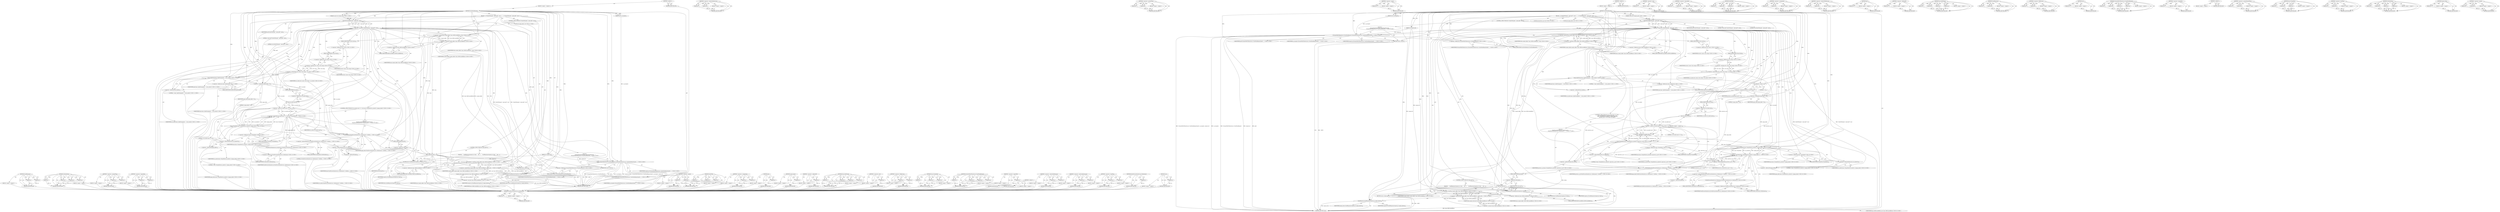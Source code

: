 digraph "&lt;operator&gt;.equals" {
vulnerable_229 [label=<(METHOD,SendResponse)>];
vulnerable_230 [label=<(PARAM,p1)>];
vulnerable_231 [label=<(PARAM,p2)>];
vulnerable_232 [label=<(BLOCK,&lt;empty&gt;,&lt;empty&gt;)>];
vulnerable_233 [label=<(METHOD_RETURN,ANY)>];
vulnerable_209 [label=<(METHOD,GetDataEntry)>];
vulnerable_210 [label=<(PARAM,p1)>];
vulnerable_211 [label=<(PARAM,p2)>];
vulnerable_212 [label=<(PARAM,p3)>];
vulnerable_213 [label=<(PARAM,p4)>];
vulnerable_214 [label=<(BLOCK,&lt;empty&gt;,&lt;empty&gt;)>];
vulnerable_215 [label=<(METHOD_RETURN,ANY)>];
vulnerable_158 [label=<(METHOD,&lt;operator&gt;.greaterThan)>];
vulnerable_159 [label=<(PARAM,p1)>];
vulnerable_160 [label=<(PARAM,p2)>];
vulnerable_161 [label=<(BLOCK,&lt;empty&gt;,&lt;empty&gt;)>];
vulnerable_162 [label=<(METHOD_RETURN,ANY)>];
vulnerable_184 [label=<(METHOD,&lt;operator&gt;.logicalAnd)>];
vulnerable_185 [label=<(PARAM,p1)>];
vulnerable_186 [label=<(PARAM,p2)>];
vulnerable_187 [label=<(BLOCK,&lt;empty&gt;,&lt;empty&gt;)>];
vulnerable_188 [label=<(METHOD_RETURN,ANY)>];
vulnerable_6 [label=<(METHOD,&lt;global&gt;)<SUB>1</SUB>>];
vulnerable_7 [label=<(BLOCK,&lt;empty&gt;,&lt;empty&gt;)<SUB>1</SUB>>];
vulnerable_8 [label=<(METHOD,StartDataRequest)<SUB>1</SUB>>];
vulnerable_9 [label="<(PARAM,const std::string&amp; path)<SUB>1</SUB>>"];
vulnerable_10 [label=<(PARAM,bool is_incognito)<SUB>2</SUB>>];
vulnerable_11 [label=<(PARAM,int request_id)<SUB>3</SUB>>];
vulnerable_12 [label=<(BLOCK,{
  if (!EndsWith(path, &quot;/print.pdf&quot;, true)) {
...,{
  if (!EndsWith(path, &quot;/print.pdf&quot;, true)) {
...)<SUB>3</SUB>>];
vulnerable_13 [label=<(CONTROL_STRUCTURE,IF,if (!EndsWith(path, &quot;/print.pdf&quot;, true)))<SUB>4</SUB>>];
vulnerable_14 [label=<(&lt;operator&gt;.logicalNot,!EndsWith(path, &quot;/print.pdf&quot;, true))<SUB>4</SUB>>];
vulnerable_15 [label=<(EndsWith,EndsWith(path, &quot;/print.pdf&quot;, true))<SUB>4</SUB>>];
vulnerable_16 [label=<(IDENTIFIER,path,EndsWith(path, &quot;/print.pdf&quot;, true))<SUB>4</SUB>>];
vulnerable_17 [label=<(LITERAL,&quot;/print.pdf&quot;,EndsWith(path, &quot;/print.pdf&quot;, true))<SUB>4</SUB>>];
vulnerable_18 [label=<(LITERAL,true,EndsWith(path, &quot;/print.pdf&quot;, true))<SUB>4</SUB>>];
vulnerable_19 [label="<(BLOCK,{
    ChromeWebUIDataSource::StartDataRequest(p...,{
    ChromeWebUIDataSource::StartDataRequest(p...)<SUB>4</SUB>>"];
vulnerable_20 [label="<(ChromeWebUIDataSource.StartDataRequest,ChromeWebUIDataSource::StartDataRequest(path, i...)<SUB>5</SUB>>"];
vulnerable_21 [label="<(&lt;operator&gt;.fieldAccess,ChromeWebUIDataSource::StartDataRequest)<SUB>5</SUB>>"];
vulnerable_22 [label="<(IDENTIFIER,ChromeWebUIDataSource,ChromeWebUIDataSource::StartDataRequest(path, i...)<SUB>5</SUB>>"];
vulnerable_23 [label=<(FIELD_IDENTIFIER,StartDataRequest,StartDataRequest)<SUB>5</SUB>>];
vulnerable_24 [label="<(IDENTIFIER,path,ChromeWebUIDataSource::StartDataRequest(path, i...)<SUB>5</SUB>>"];
vulnerable_25 [label="<(IDENTIFIER,is_incognito,ChromeWebUIDataSource::StartDataRequest(path, i...)<SUB>5</SUB>>"];
vulnerable_26 [label="<(IDENTIFIER,request_id,ChromeWebUIDataSource::StartDataRequest(path, i...)<SUB>5</SUB>>"];
vulnerable_27 [label=<(RETURN,return;,return;)<SUB>6</SUB>>];
vulnerable_28 [label="<(&lt;operator&gt;.greaterThan,scoped_refptr&lt;base::RefCountedBytes&gt; data)<SUB>9</SUB>>"];
vulnerable_29 [label="<(&lt;operator&gt;.lessThan,scoped_refptr&lt;base::RefCountedBytes)<SUB>9</SUB>>"];
vulnerable_30 [label="<(IDENTIFIER,scoped_refptr,scoped_refptr&lt;base::RefCountedBytes)<SUB>9</SUB>>"];
vulnerable_31 [label="<(&lt;operator&gt;.fieldAccess,base::RefCountedBytes)<SUB>9</SUB>>"];
vulnerable_32 [label="<(IDENTIFIER,base,scoped_refptr&lt;base::RefCountedBytes)<SUB>9</SUB>>"];
vulnerable_33 [label=<(FIELD_IDENTIFIER,RefCountedBytes,RefCountedBytes)<SUB>9</SUB>>];
vulnerable_34 [label="<(IDENTIFIER,data,scoped_refptr&lt;base::RefCountedBytes&gt; data)<SUB>9</SUB>>"];
vulnerable_35 [label="<(&lt;operator&gt;.greaterThan,std::vector&lt;std::string&gt; url_substr)<SUB>10</SUB>>"];
vulnerable_36 [label="<(&lt;operator&gt;.lessThan,std::vector&lt;std::string)<SUB>10</SUB>>"];
vulnerable_37 [label="<(&lt;operator&gt;.fieldAccess,std::vector)<SUB>10</SUB>>"];
vulnerable_38 [label="<(IDENTIFIER,std,std::vector&lt;std::string)<SUB>10</SUB>>"];
vulnerable_39 [label=<(FIELD_IDENTIFIER,vector,vector)<SUB>10</SUB>>];
vulnerable_40 [label="<(&lt;operator&gt;.fieldAccess,std::string)<SUB>10</SUB>>"];
vulnerable_41 [label="<(IDENTIFIER,std,std::vector&lt;std::string)<SUB>10</SUB>>"];
vulnerable_42 [label=<(FIELD_IDENTIFIER,string,string)<SUB>10</SUB>>];
vulnerable_43 [label="<(IDENTIFIER,url_substr,std::vector&lt;std::string&gt; url_substr)<SUB>10</SUB>>"];
vulnerable_44 [label="<(base.SplitString,base::SplitString(path, '/', &amp;url_substr))<SUB>11</SUB>>"];
vulnerable_45 [label="<(&lt;operator&gt;.fieldAccess,base::SplitString)<SUB>11</SUB>>"];
vulnerable_46 [label="<(IDENTIFIER,base,base::SplitString(path, '/', &amp;url_substr))<SUB>11</SUB>>"];
vulnerable_47 [label=<(FIELD_IDENTIFIER,SplitString,SplitString)<SUB>11</SUB>>];
vulnerable_48 [label="<(IDENTIFIER,path,base::SplitString(path, '/', &amp;url_substr))<SUB>11</SUB>>"];
vulnerable_49 [label="<(LITERAL,'/',base::SplitString(path, '/', &amp;url_substr))<SUB>11</SUB>>"];
vulnerable_50 [label=<(&lt;operator&gt;.addressOf,&amp;url_substr)<SUB>11</SUB>>];
vulnerable_51 [label="<(IDENTIFIER,url_substr,base::SplitString(path, '/', &amp;url_substr))<SUB>11</SUB>>"];
vulnerable_52 [label="<(LOCAL,int page_index: int)<SUB>12</SUB>>"];
vulnerable_53 [label=<(&lt;operator&gt;.assignment,page_index = 0)<SUB>12</SUB>>];
vulnerable_54 [label=<(IDENTIFIER,page_index,page_index = 0)<SUB>12</SUB>>];
vulnerable_55 [label=<(LITERAL,0,page_index = 0)<SUB>12</SUB>>];
vulnerable_56 [label="<(CONTROL_STRUCTURE,IF,if (url_substr.size() == 3 &amp;&amp; base::StringToInt(url_substr[1], &amp;page_index)))<SUB>13</SUB>>"];
vulnerable_57 [label="<(&lt;operator&gt;.logicalAnd,url_substr.size() == 3 &amp;&amp; base::StringToInt(url...)<SUB>13</SUB>>"];
vulnerable_58 [label=<(&lt;operator&gt;.equals,url_substr.size() == 3)<SUB>13</SUB>>];
vulnerable_59 [label=<(size,url_substr.size())<SUB>13</SUB>>];
vulnerable_60 [label=<(&lt;operator&gt;.fieldAccess,url_substr.size)<SUB>13</SUB>>];
vulnerable_61 [label=<(IDENTIFIER,url_substr,url_substr.size())<SUB>13</SUB>>];
vulnerable_62 [label=<(FIELD_IDENTIFIER,size,size)<SUB>13</SUB>>];
vulnerable_63 [label=<(LITERAL,3,url_substr.size() == 3)<SUB>13</SUB>>];
vulnerable_64 [label="<(base.StringToInt,base::StringToInt(url_substr[1], &amp;page_index))<SUB>13</SUB>>"];
vulnerable_65 [label="<(&lt;operator&gt;.fieldAccess,base::StringToInt)<SUB>13</SUB>>"];
vulnerable_66 [label="<(IDENTIFIER,base,base::StringToInt(url_substr[1], &amp;page_index))<SUB>13</SUB>>"];
vulnerable_67 [label=<(FIELD_IDENTIFIER,StringToInt,StringToInt)<SUB>13</SUB>>];
vulnerable_68 [label=<(&lt;operator&gt;.indirectIndexAccess,url_substr[1])<SUB>13</SUB>>];
vulnerable_69 [label="<(IDENTIFIER,url_substr,base::StringToInt(url_substr[1], &amp;page_index))<SUB>13</SUB>>"];
vulnerable_70 [label="<(LITERAL,1,base::StringToInt(url_substr[1], &amp;page_index))<SUB>13</SUB>>"];
vulnerable_71 [label=<(&lt;operator&gt;.addressOf,&amp;page_index)<SUB>13</SUB>>];
vulnerable_72 [label="<(IDENTIFIER,page_index,base::StringToInt(url_substr[1], &amp;page_index))<SUB>13</SUB>>"];
vulnerable_73 [label="<(BLOCK,{
     PrintPreviewDataService::GetInstance()-&gt;...,{
     PrintPreviewDataService::GetInstance()-&gt;...)<SUB>13</SUB>>"];
vulnerable_74 [label="<(GetDataEntry,PrintPreviewDataService::GetInstance()-&gt;GetData...)<SUB>14</SUB>>"];
vulnerable_75 [label="<(&lt;operator&gt;.indirectFieldAccess,PrintPreviewDataService::GetInstance()-&gt;GetData...)<SUB>14</SUB>>"];
vulnerable_76 [label="<(PrintPreviewDataService.GetInstance,PrintPreviewDataService::GetInstance())<SUB>14</SUB>>"];
vulnerable_77 [label="<(&lt;operator&gt;.fieldAccess,PrintPreviewDataService::GetInstance)<SUB>14</SUB>>"];
vulnerable_78 [label="<(IDENTIFIER,PrintPreviewDataService,PrintPreviewDataService::GetInstance())<SUB>14</SUB>>"];
vulnerable_79 [label=<(FIELD_IDENTIFIER,GetInstance,GetInstance)<SUB>14</SUB>>];
vulnerable_80 [label=<(FIELD_IDENTIFIER,GetDataEntry,GetDataEntry)<SUB>14</SUB>>];
vulnerable_81 [label=<(&lt;operator&gt;.indirectIndexAccess,url_substr[0])<SUB>15</SUB>>];
vulnerable_82 [label="<(IDENTIFIER,url_substr,PrintPreviewDataService::GetInstance()-&gt;GetData...)<SUB>15</SUB>>"];
vulnerable_83 [label="<(LITERAL,0,PrintPreviewDataService::GetInstance()-&gt;GetData...)<SUB>15</SUB>>"];
vulnerable_84 [label="<(IDENTIFIER,page_index,PrintPreviewDataService::GetInstance()-&gt;GetData...)<SUB>15</SUB>>"];
vulnerable_85 [label=<(&lt;operator&gt;.addressOf,&amp;data)<SUB>15</SUB>>];
vulnerable_86 [label="<(IDENTIFIER,data,PrintPreviewDataService::GetInstance()-&gt;GetData...)<SUB>15</SUB>>"];
vulnerable_87 [label=<(CONTROL_STRUCTURE,IF,if (data.get()))<SUB>17</SUB>>];
vulnerable_88 [label=<(get,data.get())<SUB>17</SUB>>];
vulnerable_89 [label=<(&lt;operator&gt;.fieldAccess,data.get)<SUB>17</SUB>>];
vulnerable_90 [label=<(IDENTIFIER,data,data.get())<SUB>17</SUB>>];
vulnerable_91 [label=<(FIELD_IDENTIFIER,get,get)<SUB>17</SUB>>];
vulnerable_92 [label=<(BLOCK,{
     SendResponse(request_id, data);
    retu...,{
     SendResponse(request_id, data);
    retu...)<SUB>17</SUB>>];
vulnerable_93 [label=<(SendResponse,SendResponse(request_id, data))<SUB>18</SUB>>];
vulnerable_94 [label=<(IDENTIFIER,request_id,SendResponse(request_id, data))<SUB>18</SUB>>];
vulnerable_95 [label=<(IDENTIFIER,data,SendResponse(request_id, data))<SUB>18</SUB>>];
vulnerable_96 [label=<(RETURN,return;,return;)<SUB>19</SUB>>];
vulnerable_97 [label="<(&lt;operator&gt;.greaterThan,scoped_refptr&lt;base::RefCountedBytes&gt; empty_byte...)<SUB>21</SUB>>"];
vulnerable_98 [label="<(&lt;operator&gt;.lessThan,scoped_refptr&lt;base::RefCountedBytes)<SUB>21</SUB>>"];
vulnerable_99 [label="<(IDENTIFIER,scoped_refptr,scoped_refptr&lt;base::RefCountedBytes)<SUB>21</SUB>>"];
vulnerable_100 [label="<(&lt;operator&gt;.fieldAccess,base::RefCountedBytes)<SUB>21</SUB>>"];
vulnerable_101 [label="<(IDENTIFIER,base,scoped_refptr&lt;base::RefCountedBytes)<SUB>21</SUB>>"];
vulnerable_102 [label=<(FIELD_IDENTIFIER,RefCountedBytes,RefCountedBytes)<SUB>21</SUB>>];
vulnerable_103 [label="<(empty_bytes,empty_bytes(new base::RefCountedBytes))<SUB>21</SUB>>"];
vulnerable_104 [label="<(&lt;operator&gt;.new,new base::RefCountedBytes)<SUB>21</SUB>>"];
vulnerable_105 [label="<(IDENTIFIER,base::RefCountedBytes,new base::RefCountedBytes)<SUB>21</SUB>>"];
vulnerable_106 [label=<(SendResponse,SendResponse(request_id, empty_bytes))<SUB>22</SUB>>];
vulnerable_107 [label=<(IDENTIFIER,request_id,SendResponse(request_id, empty_bytes))<SUB>22</SUB>>];
vulnerable_108 [label=<(IDENTIFIER,empty_bytes,SendResponse(request_id, empty_bytes))<SUB>22</SUB>>];
vulnerable_109 [label=<(METHOD_RETURN,void)<SUB>1</SUB>>];
vulnerable_111 [label=<(METHOD_RETURN,ANY)<SUB>1</SUB>>];
vulnerable_189 [label=<(METHOD,&lt;operator&gt;.equals)>];
vulnerable_190 [label=<(PARAM,p1)>];
vulnerable_191 [label=<(PARAM,p2)>];
vulnerable_192 [label=<(BLOCK,&lt;empty&gt;,&lt;empty&gt;)>];
vulnerable_193 [label=<(METHOD_RETURN,ANY)>];
vulnerable_140 [label=<(METHOD,EndsWith)>];
vulnerable_141 [label=<(PARAM,p1)>];
vulnerable_142 [label=<(PARAM,p2)>];
vulnerable_143 [label=<(PARAM,p3)>];
vulnerable_144 [label=<(BLOCK,&lt;empty&gt;,&lt;empty&gt;)>];
vulnerable_145 [label=<(METHOD_RETURN,ANY)>];
vulnerable_179 [label=<(METHOD,&lt;operator&gt;.assignment)>];
vulnerable_180 [label=<(PARAM,p1)>];
vulnerable_181 [label=<(PARAM,p2)>];
vulnerable_182 [label=<(BLOCK,&lt;empty&gt;,&lt;empty&gt;)>];
vulnerable_183 [label=<(METHOD_RETURN,ANY)>];
vulnerable_225 [label=<(METHOD,get)>];
vulnerable_226 [label=<(PARAM,p1)>];
vulnerable_227 [label=<(BLOCK,&lt;empty&gt;,&lt;empty&gt;)>];
vulnerable_228 [label=<(METHOD_RETURN,ANY)>];
vulnerable_234 [label=<(METHOD,empty_bytes)>];
vulnerable_235 [label=<(PARAM,p1)>];
vulnerable_236 [label=<(BLOCK,&lt;empty&gt;,&lt;empty&gt;)>];
vulnerable_237 [label=<(METHOD_RETURN,ANY)>];
vulnerable_175 [label=<(METHOD,&lt;operator&gt;.addressOf)>];
vulnerable_176 [label=<(PARAM,p1)>];
vulnerable_177 [label=<(BLOCK,&lt;empty&gt;,&lt;empty&gt;)>];
vulnerable_178 [label=<(METHOD_RETURN,ANY)>];
vulnerable_168 [label=<(METHOD,base.SplitString)>];
vulnerable_169 [label=<(PARAM,p1)>];
vulnerable_170 [label=<(PARAM,p2)>];
vulnerable_171 [label=<(PARAM,p3)>];
vulnerable_172 [label=<(PARAM,p4)>];
vulnerable_173 [label=<(BLOCK,&lt;empty&gt;,&lt;empty&gt;)>];
vulnerable_174 [label=<(METHOD_RETURN,ANY)>];
vulnerable_238 [label=<(METHOD,&lt;operator&gt;.new)>];
vulnerable_239 [label=<(PARAM,p1)>];
vulnerable_240 [label=<(BLOCK,&lt;empty&gt;,&lt;empty&gt;)>];
vulnerable_241 [label=<(METHOD_RETURN,ANY)>];
vulnerable_153 [label=<(METHOD,&lt;operator&gt;.fieldAccess)>];
vulnerable_154 [label=<(PARAM,p1)>];
vulnerable_155 [label=<(PARAM,p2)>];
vulnerable_156 [label=<(BLOCK,&lt;empty&gt;,&lt;empty&gt;)>];
vulnerable_157 [label=<(METHOD_RETURN,ANY)>];
vulnerable_198 [label=<(METHOD,base.StringToInt)>];
vulnerable_199 [label=<(PARAM,p1)>];
vulnerable_200 [label=<(PARAM,p2)>];
vulnerable_201 [label=<(PARAM,p3)>];
vulnerable_202 [label=<(BLOCK,&lt;empty&gt;,&lt;empty&gt;)>];
vulnerable_203 [label=<(METHOD_RETURN,ANY)>];
vulnerable_146 [label=<(METHOD,ChromeWebUIDataSource.StartDataRequest)>];
vulnerable_147 [label=<(PARAM,p1)>];
vulnerable_148 [label=<(PARAM,p2)>];
vulnerable_149 [label=<(PARAM,p3)>];
vulnerable_150 [label=<(PARAM,p4)>];
vulnerable_151 [label=<(BLOCK,&lt;empty&gt;,&lt;empty&gt;)>];
vulnerable_152 [label=<(METHOD_RETURN,ANY)>];
vulnerable_136 [label=<(METHOD,&lt;operator&gt;.logicalNot)>];
vulnerable_137 [label=<(PARAM,p1)>];
vulnerable_138 [label=<(BLOCK,&lt;empty&gt;,&lt;empty&gt;)>];
vulnerable_139 [label=<(METHOD_RETURN,ANY)>];
vulnerable_130 [label=<(METHOD,&lt;global&gt;)<SUB>1</SUB>>];
vulnerable_131 [label=<(BLOCK,&lt;empty&gt;,&lt;empty&gt;)>];
vulnerable_132 [label=<(METHOD_RETURN,ANY)>];
vulnerable_216 [label=<(METHOD,&lt;operator&gt;.indirectFieldAccess)>];
vulnerable_217 [label=<(PARAM,p1)>];
vulnerable_218 [label=<(PARAM,p2)>];
vulnerable_219 [label=<(BLOCK,&lt;empty&gt;,&lt;empty&gt;)>];
vulnerable_220 [label=<(METHOD_RETURN,ANY)>];
vulnerable_204 [label=<(METHOD,&lt;operator&gt;.indirectIndexAccess)>];
vulnerable_205 [label=<(PARAM,p1)>];
vulnerable_206 [label=<(PARAM,p2)>];
vulnerable_207 [label=<(BLOCK,&lt;empty&gt;,&lt;empty&gt;)>];
vulnerable_208 [label=<(METHOD_RETURN,ANY)>];
vulnerable_163 [label=<(METHOD,&lt;operator&gt;.lessThan)>];
vulnerable_164 [label=<(PARAM,p1)>];
vulnerable_165 [label=<(PARAM,p2)>];
vulnerable_166 [label=<(BLOCK,&lt;empty&gt;,&lt;empty&gt;)>];
vulnerable_167 [label=<(METHOD_RETURN,ANY)>];
vulnerable_221 [label=<(METHOD,PrintPreviewDataService.GetInstance)>];
vulnerable_222 [label=<(PARAM,p1)>];
vulnerable_223 [label=<(BLOCK,&lt;empty&gt;,&lt;empty&gt;)>];
vulnerable_224 [label=<(METHOD_RETURN,ANY)>];
vulnerable_194 [label=<(METHOD,size)>];
vulnerable_195 [label=<(PARAM,p1)>];
vulnerable_196 [label=<(BLOCK,&lt;empty&gt;,&lt;empty&gt;)>];
vulnerable_197 [label=<(METHOD_RETURN,ANY)>];
fixed_247 [label=<(METHOD,PrintPreviewDataService.GetInstance)>];
fixed_248 [label=<(PARAM,p1)>];
fixed_249 [label=<(BLOCK,&lt;empty&gt;,&lt;empty&gt;)>];
fixed_250 [label=<(METHOD_RETURN,ANY)>];
fixed_225 [label=<(METHOD,&lt;operator&gt;.indirectIndexAccess)>];
fixed_226 [label=<(PARAM,p1)>];
fixed_227 [label=<(PARAM,p2)>];
fixed_228 [label=<(BLOCK,&lt;empty&gt;,&lt;empty&gt;)>];
fixed_229 [label=<(METHOD_RETURN,ANY)>];
fixed_175 [label=<(METHOD,&lt;operator&gt;.greaterThan)>];
fixed_176 [label=<(PARAM,p1)>];
fixed_177 [label=<(PARAM,p2)>];
fixed_178 [label=<(BLOCK,&lt;empty&gt;,&lt;empty&gt;)>];
fixed_179 [label=<(METHOD_RETURN,ANY)>];
fixed_201 [label=<(METHOD,&lt;operator&gt;.minus)>];
fixed_202 [label=<(PARAM,p1)>];
fixed_203 [label=<(BLOCK,&lt;empty&gt;,&lt;empty&gt;)>];
fixed_204 [label=<(METHOD_RETURN,ANY)>];
fixed_6 [label=<(METHOD,&lt;global&gt;)<SUB>1</SUB>>];
fixed_7 [label=<(BLOCK,&lt;empty&gt;,&lt;empty&gt;)<SUB>1</SUB>>];
fixed_8 [label=<(METHOD,StartDataRequest)<SUB>1</SUB>>];
fixed_9 [label="<(PARAM,const std::string&amp; path)<SUB>1</SUB>>"];
fixed_10 [label=<(PARAM,bool is_incognito)<SUB>2</SUB>>];
fixed_11 [label=<(PARAM,int request_id)<SUB>3</SUB>>];
fixed_12 [label=<(BLOCK,{
  if (!EndsWith(path, &quot;/print.pdf&quot;, true)) {
...,{
  if (!EndsWith(path, &quot;/print.pdf&quot;, true)) {
...)<SUB>3</SUB>>];
fixed_13 [label=<(CONTROL_STRUCTURE,IF,if (!EndsWith(path, &quot;/print.pdf&quot;, true)))<SUB>4</SUB>>];
fixed_14 [label=<(&lt;operator&gt;.logicalNot,!EndsWith(path, &quot;/print.pdf&quot;, true))<SUB>4</SUB>>];
fixed_15 [label=<(EndsWith,EndsWith(path, &quot;/print.pdf&quot;, true))<SUB>4</SUB>>];
fixed_16 [label=<(IDENTIFIER,path,EndsWith(path, &quot;/print.pdf&quot;, true))<SUB>4</SUB>>];
fixed_17 [label=<(LITERAL,&quot;/print.pdf&quot;,EndsWith(path, &quot;/print.pdf&quot;, true))<SUB>4</SUB>>];
fixed_18 [label=<(LITERAL,true,EndsWith(path, &quot;/print.pdf&quot;, true))<SUB>4</SUB>>];
fixed_19 [label="<(BLOCK,{
    ChromeWebUIDataSource::StartDataRequest(p...,{
    ChromeWebUIDataSource::StartDataRequest(p...)<SUB>4</SUB>>"];
fixed_20 [label="<(ChromeWebUIDataSource.StartDataRequest,ChromeWebUIDataSource::StartDataRequest(path, i...)<SUB>5</SUB>>"];
fixed_21 [label="<(&lt;operator&gt;.fieldAccess,ChromeWebUIDataSource::StartDataRequest)<SUB>5</SUB>>"];
fixed_22 [label="<(IDENTIFIER,ChromeWebUIDataSource,ChromeWebUIDataSource::StartDataRequest(path, i...)<SUB>5</SUB>>"];
fixed_23 [label=<(FIELD_IDENTIFIER,StartDataRequest,StartDataRequest)<SUB>5</SUB>>];
fixed_24 [label="<(IDENTIFIER,path,ChromeWebUIDataSource::StartDataRequest(path, i...)<SUB>5</SUB>>"];
fixed_25 [label="<(IDENTIFIER,is_incognito,ChromeWebUIDataSource::StartDataRequest(path, i...)<SUB>5</SUB>>"];
fixed_26 [label="<(IDENTIFIER,request_id,ChromeWebUIDataSource::StartDataRequest(path, i...)<SUB>5</SUB>>"];
fixed_27 [label=<(RETURN,return;,return;)<SUB>6</SUB>>];
fixed_28 [label="<(&lt;operator&gt;.greaterThan,scoped_refptr&lt;base::RefCountedBytes&gt; data)<SUB>9</SUB>>"];
fixed_29 [label="<(&lt;operator&gt;.lessThan,scoped_refptr&lt;base::RefCountedBytes)<SUB>9</SUB>>"];
fixed_30 [label="<(IDENTIFIER,scoped_refptr,scoped_refptr&lt;base::RefCountedBytes)<SUB>9</SUB>>"];
fixed_31 [label="<(&lt;operator&gt;.fieldAccess,base::RefCountedBytes)<SUB>9</SUB>>"];
fixed_32 [label="<(IDENTIFIER,base,scoped_refptr&lt;base::RefCountedBytes)<SUB>9</SUB>>"];
fixed_33 [label=<(FIELD_IDENTIFIER,RefCountedBytes,RefCountedBytes)<SUB>9</SUB>>];
fixed_34 [label="<(IDENTIFIER,data,scoped_refptr&lt;base::RefCountedBytes&gt; data)<SUB>9</SUB>>"];
fixed_35 [label="<(&lt;operator&gt;.greaterThan,std::vector&lt;std::string&gt; url_substr)<SUB>10</SUB>>"];
fixed_36 [label="<(&lt;operator&gt;.lessThan,std::vector&lt;std::string)<SUB>10</SUB>>"];
fixed_37 [label="<(&lt;operator&gt;.fieldAccess,std::vector)<SUB>10</SUB>>"];
fixed_38 [label="<(IDENTIFIER,std,std::vector&lt;std::string)<SUB>10</SUB>>"];
fixed_39 [label=<(FIELD_IDENTIFIER,vector,vector)<SUB>10</SUB>>];
fixed_40 [label="<(&lt;operator&gt;.fieldAccess,std::string)<SUB>10</SUB>>"];
fixed_41 [label="<(IDENTIFIER,std,std::vector&lt;std::string)<SUB>10</SUB>>"];
fixed_42 [label=<(FIELD_IDENTIFIER,string,string)<SUB>10</SUB>>];
fixed_43 [label="<(IDENTIFIER,url_substr,std::vector&lt;std::string&gt; url_substr)<SUB>10</SUB>>"];
fixed_44 [label="<(base.SplitString,base::SplitString(path, '/', &amp;url_substr))<SUB>11</SUB>>"];
fixed_45 [label="<(&lt;operator&gt;.fieldAccess,base::SplitString)<SUB>11</SUB>>"];
fixed_46 [label="<(IDENTIFIER,base,base::SplitString(path, '/', &amp;url_substr))<SUB>11</SUB>>"];
fixed_47 [label=<(FIELD_IDENTIFIER,SplitString,SplitString)<SUB>11</SUB>>];
fixed_48 [label="<(IDENTIFIER,path,base::SplitString(path, '/', &amp;url_substr))<SUB>11</SUB>>"];
fixed_49 [label="<(LITERAL,'/',base::SplitString(path, '/', &amp;url_substr))<SUB>11</SUB>>"];
fixed_50 [label=<(&lt;operator&gt;.addressOf,&amp;url_substr)<SUB>11</SUB>>];
fixed_51 [label="<(IDENTIFIER,url_substr,base::SplitString(path, '/', &amp;url_substr))<SUB>11</SUB>>"];
fixed_52 [label="<(LOCAL,int preview_ui_id: int)<SUB>12</SUB>>"];
fixed_53 [label=<(&lt;operator&gt;.assignment,preview_ui_id = -1)<SUB>12</SUB>>];
fixed_54 [label=<(IDENTIFIER,preview_ui_id,preview_ui_id = -1)<SUB>12</SUB>>];
fixed_55 [label=<(&lt;operator&gt;.minus,-1)<SUB>12</SUB>>];
fixed_56 [label=<(LITERAL,1,-1)<SUB>12</SUB>>];
fixed_57 [label="<(LOCAL,int page_index: int)<SUB>13</SUB>>"];
fixed_58 [label=<(&lt;operator&gt;.assignment,page_index = 0)<SUB>13</SUB>>];
fixed_59 [label=<(IDENTIFIER,page_index,page_index = 0)<SUB>13</SUB>>];
fixed_60 [label=<(LITERAL,0,page_index = 0)<SUB>13</SUB>>];
fixed_61 [label="<(CONTROL_STRUCTURE,IF,if (url_substr.size() == 3 &amp;&amp;
      base::StringToInt(url_substr[0], &amp;preview_ui_id),
      base::StringToInt(url_substr[1], &amp;page_index) &amp;&amp;
      preview_ui_id &gt;= 0))<SUB>14</SUB>>"];
fixed_62 [label=<(BLOCK,&lt;empty&gt;,&lt;empty&gt;)<SUB>14</SUB>>];
fixed_63 [label="<(&lt;operator&gt;.logicalAnd,url_substr.size() == 3 &amp;&amp;
      base::StringToI...)<SUB>14</SUB>>"];
fixed_64 [label=<(&lt;operator&gt;.equals,url_substr.size() == 3)<SUB>14</SUB>>];
fixed_65 [label=<(size,url_substr.size())<SUB>14</SUB>>];
fixed_66 [label=<(&lt;operator&gt;.fieldAccess,url_substr.size)<SUB>14</SUB>>];
fixed_67 [label=<(IDENTIFIER,url_substr,url_substr.size())<SUB>14</SUB>>];
fixed_68 [label=<(FIELD_IDENTIFIER,size,size)<SUB>14</SUB>>];
fixed_69 [label=<(LITERAL,3,url_substr.size() == 3)<SUB>14</SUB>>];
fixed_70 [label="<(base.StringToInt,base::StringToInt(url_substr[0], &amp;preview_ui_id))<SUB>15</SUB>>"];
fixed_71 [label="<(&lt;operator&gt;.fieldAccess,base::StringToInt)<SUB>15</SUB>>"];
fixed_72 [label="<(IDENTIFIER,base,base::StringToInt(url_substr[0], &amp;preview_ui_id))<SUB>15</SUB>>"];
fixed_73 [label=<(FIELD_IDENTIFIER,StringToInt,StringToInt)<SUB>15</SUB>>];
fixed_74 [label=<(&lt;operator&gt;.indirectIndexAccess,url_substr[0])<SUB>15</SUB>>];
fixed_75 [label="<(IDENTIFIER,url_substr,base::StringToInt(url_substr[0], &amp;preview_ui_id))<SUB>15</SUB>>"];
fixed_76 [label="<(LITERAL,0,base::StringToInt(url_substr[0], &amp;preview_ui_id))<SUB>15</SUB>>"];
fixed_77 [label=<(&lt;operator&gt;.addressOf,&amp;preview_ui_id)<SUB>15</SUB>>];
fixed_78 [label="<(IDENTIFIER,preview_ui_id,base::StringToInt(url_substr[0], &amp;preview_ui_id))<SUB>15</SUB>>"];
fixed_79 [label="<(&lt;operator&gt;.logicalAnd,base::StringToInt(url_substr[1], &amp;page_index) &amp;...)<SUB>16</SUB>>"];
fixed_80 [label="<(base.StringToInt,base::StringToInt(url_substr[1], &amp;page_index))<SUB>16</SUB>>"];
fixed_81 [label="<(&lt;operator&gt;.fieldAccess,base::StringToInt)<SUB>16</SUB>>"];
fixed_82 [label="<(IDENTIFIER,base,base::StringToInt(url_substr[1], &amp;page_index))<SUB>16</SUB>>"];
fixed_83 [label=<(FIELD_IDENTIFIER,StringToInt,StringToInt)<SUB>16</SUB>>];
fixed_84 [label=<(&lt;operator&gt;.indirectIndexAccess,url_substr[1])<SUB>16</SUB>>];
fixed_85 [label="<(IDENTIFIER,url_substr,base::StringToInt(url_substr[1], &amp;page_index))<SUB>16</SUB>>"];
fixed_86 [label="<(LITERAL,1,base::StringToInt(url_substr[1], &amp;page_index))<SUB>16</SUB>>"];
fixed_87 [label=<(&lt;operator&gt;.addressOf,&amp;page_index)<SUB>16</SUB>>];
fixed_88 [label="<(IDENTIFIER,page_index,base::StringToInt(url_substr[1], &amp;page_index))<SUB>16</SUB>>"];
fixed_89 [label=<(&lt;operator&gt;.greaterEqualsThan,preview_ui_id &gt;= 0)<SUB>17</SUB>>];
fixed_90 [label=<(IDENTIFIER,preview_ui_id,preview_ui_id &gt;= 0)<SUB>17</SUB>>];
fixed_91 [label=<(LITERAL,0,preview_ui_id &gt;= 0)<SUB>17</SUB>>];
fixed_92 [label="<(BLOCK,{
     PrintPreviewDataService::GetInstance()-&gt;...,{
     PrintPreviewDataService::GetInstance()-&gt;...)<SUB>17</SUB>>"];
fixed_93 [label="<(GetDataEntry,PrintPreviewDataService::GetInstance()-&gt;GetData...)<SUB>18</SUB>>"];
fixed_94 [label="<(&lt;operator&gt;.indirectFieldAccess,PrintPreviewDataService::GetInstance()-&gt;GetData...)<SUB>18</SUB>>"];
fixed_95 [label="<(PrintPreviewDataService.GetInstance,PrintPreviewDataService::GetInstance())<SUB>18</SUB>>"];
fixed_96 [label="<(&lt;operator&gt;.fieldAccess,PrintPreviewDataService::GetInstance)<SUB>18</SUB>>"];
fixed_97 [label="<(IDENTIFIER,PrintPreviewDataService,PrintPreviewDataService::GetInstance())<SUB>18</SUB>>"];
fixed_98 [label=<(FIELD_IDENTIFIER,GetInstance,GetInstance)<SUB>18</SUB>>];
fixed_99 [label=<(FIELD_IDENTIFIER,GetDataEntry,GetDataEntry)<SUB>18</SUB>>];
fixed_100 [label="<(IDENTIFIER,preview_ui_id,PrintPreviewDataService::GetInstance()-&gt;GetData...)<SUB>19</SUB>>"];
fixed_101 [label="<(IDENTIFIER,page_index,PrintPreviewDataService::GetInstance()-&gt;GetData...)<SUB>19</SUB>>"];
fixed_102 [label=<(&lt;operator&gt;.addressOf,&amp;data)<SUB>19</SUB>>];
fixed_103 [label="<(IDENTIFIER,data,PrintPreviewDataService::GetInstance()-&gt;GetData...)<SUB>19</SUB>>"];
fixed_104 [label=<(CONTROL_STRUCTURE,IF,if (data.get()))<SUB>21</SUB>>];
fixed_105 [label=<(get,data.get())<SUB>21</SUB>>];
fixed_106 [label=<(&lt;operator&gt;.fieldAccess,data.get)<SUB>21</SUB>>];
fixed_107 [label=<(IDENTIFIER,data,data.get())<SUB>21</SUB>>];
fixed_108 [label=<(FIELD_IDENTIFIER,get,get)<SUB>21</SUB>>];
fixed_109 [label=<(BLOCK,{
     SendResponse(request_id, data);
    retu...,{
     SendResponse(request_id, data);
    retu...)<SUB>21</SUB>>];
fixed_110 [label=<(SendResponse,SendResponse(request_id, data))<SUB>22</SUB>>];
fixed_111 [label=<(IDENTIFIER,request_id,SendResponse(request_id, data))<SUB>22</SUB>>];
fixed_112 [label=<(IDENTIFIER,data,SendResponse(request_id, data))<SUB>22</SUB>>];
fixed_113 [label=<(RETURN,return;,return;)<SUB>23</SUB>>];
fixed_114 [label="<(&lt;operator&gt;.greaterThan,scoped_refptr&lt;base::RefCountedBytes&gt; empty_byte...)<SUB>25</SUB>>"];
fixed_115 [label="<(&lt;operator&gt;.lessThan,scoped_refptr&lt;base::RefCountedBytes)<SUB>25</SUB>>"];
fixed_116 [label="<(IDENTIFIER,scoped_refptr,scoped_refptr&lt;base::RefCountedBytes)<SUB>25</SUB>>"];
fixed_117 [label="<(&lt;operator&gt;.fieldAccess,base::RefCountedBytes)<SUB>25</SUB>>"];
fixed_118 [label="<(IDENTIFIER,base,scoped_refptr&lt;base::RefCountedBytes)<SUB>25</SUB>>"];
fixed_119 [label=<(FIELD_IDENTIFIER,RefCountedBytes,RefCountedBytes)<SUB>25</SUB>>];
fixed_120 [label="<(empty_bytes,empty_bytes(new base::RefCountedBytes))<SUB>25</SUB>>"];
fixed_121 [label="<(&lt;operator&gt;.new,new base::RefCountedBytes)<SUB>25</SUB>>"];
fixed_122 [label="<(IDENTIFIER,base::RefCountedBytes,new base::RefCountedBytes)<SUB>25</SUB>>"];
fixed_123 [label=<(SendResponse,SendResponse(request_id, empty_bytes))<SUB>26</SUB>>];
fixed_124 [label=<(IDENTIFIER,request_id,SendResponse(request_id, empty_bytes))<SUB>26</SUB>>];
fixed_125 [label=<(IDENTIFIER,empty_bytes,SendResponse(request_id, empty_bytes))<SUB>26</SUB>>];
fixed_126 [label=<(METHOD_RETURN,void)<SUB>1</SUB>>];
fixed_128 [label=<(METHOD_RETURN,ANY)<SUB>1</SUB>>];
fixed_264 [label=<(METHOD,&lt;operator&gt;.new)>];
fixed_265 [label=<(PARAM,p1)>];
fixed_266 [label=<(BLOCK,&lt;empty&gt;,&lt;empty&gt;)>];
fixed_267 [label=<(METHOD_RETURN,ANY)>];
fixed_205 [label=<(METHOD,&lt;operator&gt;.logicalAnd)>];
fixed_206 [label=<(PARAM,p1)>];
fixed_207 [label=<(PARAM,p2)>];
fixed_208 [label=<(BLOCK,&lt;empty&gt;,&lt;empty&gt;)>];
fixed_209 [label=<(METHOD_RETURN,ANY)>];
fixed_157 [label=<(METHOD,EndsWith)>];
fixed_158 [label=<(PARAM,p1)>];
fixed_159 [label=<(PARAM,p2)>];
fixed_160 [label=<(PARAM,p3)>];
fixed_161 [label=<(BLOCK,&lt;empty&gt;,&lt;empty&gt;)>];
fixed_162 [label=<(METHOD_RETURN,ANY)>];
fixed_196 [label=<(METHOD,&lt;operator&gt;.assignment)>];
fixed_197 [label=<(PARAM,p1)>];
fixed_198 [label=<(PARAM,p2)>];
fixed_199 [label=<(BLOCK,&lt;empty&gt;,&lt;empty&gt;)>];
fixed_200 [label=<(METHOD_RETURN,ANY)>];
fixed_242 [label=<(METHOD,&lt;operator&gt;.indirectFieldAccess)>];
fixed_243 [label=<(PARAM,p1)>];
fixed_244 [label=<(PARAM,p2)>];
fixed_245 [label=<(BLOCK,&lt;empty&gt;,&lt;empty&gt;)>];
fixed_246 [label=<(METHOD_RETURN,ANY)>];
fixed_251 [label=<(METHOD,get)>];
fixed_252 [label=<(PARAM,p1)>];
fixed_253 [label=<(BLOCK,&lt;empty&gt;,&lt;empty&gt;)>];
fixed_254 [label=<(METHOD_RETURN,ANY)>];
fixed_192 [label=<(METHOD,&lt;operator&gt;.addressOf)>];
fixed_193 [label=<(PARAM,p1)>];
fixed_194 [label=<(BLOCK,&lt;empty&gt;,&lt;empty&gt;)>];
fixed_195 [label=<(METHOD_RETURN,ANY)>];
fixed_185 [label=<(METHOD,base.SplitString)>];
fixed_186 [label=<(PARAM,p1)>];
fixed_187 [label=<(PARAM,p2)>];
fixed_188 [label=<(PARAM,p3)>];
fixed_189 [label=<(PARAM,p4)>];
fixed_190 [label=<(BLOCK,&lt;empty&gt;,&lt;empty&gt;)>];
fixed_191 [label=<(METHOD_RETURN,ANY)>];
fixed_255 [label=<(METHOD,SendResponse)>];
fixed_256 [label=<(PARAM,p1)>];
fixed_257 [label=<(PARAM,p2)>];
fixed_258 [label=<(BLOCK,&lt;empty&gt;,&lt;empty&gt;)>];
fixed_259 [label=<(METHOD_RETURN,ANY)>];
fixed_170 [label=<(METHOD,&lt;operator&gt;.fieldAccess)>];
fixed_171 [label=<(PARAM,p1)>];
fixed_172 [label=<(PARAM,p2)>];
fixed_173 [label=<(BLOCK,&lt;empty&gt;,&lt;empty&gt;)>];
fixed_174 [label=<(METHOD_RETURN,ANY)>];
fixed_215 [label=<(METHOD,size)>];
fixed_216 [label=<(PARAM,p1)>];
fixed_217 [label=<(BLOCK,&lt;empty&gt;,&lt;empty&gt;)>];
fixed_218 [label=<(METHOD_RETURN,ANY)>];
fixed_163 [label=<(METHOD,ChromeWebUIDataSource.StartDataRequest)>];
fixed_164 [label=<(PARAM,p1)>];
fixed_165 [label=<(PARAM,p2)>];
fixed_166 [label=<(PARAM,p3)>];
fixed_167 [label=<(PARAM,p4)>];
fixed_168 [label=<(BLOCK,&lt;empty&gt;,&lt;empty&gt;)>];
fixed_169 [label=<(METHOD_RETURN,ANY)>];
fixed_153 [label=<(METHOD,&lt;operator&gt;.logicalNot)>];
fixed_154 [label=<(PARAM,p1)>];
fixed_155 [label=<(BLOCK,&lt;empty&gt;,&lt;empty&gt;)>];
fixed_156 [label=<(METHOD_RETURN,ANY)>];
fixed_147 [label=<(METHOD,&lt;global&gt;)<SUB>1</SUB>>];
fixed_148 [label=<(BLOCK,&lt;empty&gt;,&lt;empty&gt;)>];
fixed_149 [label=<(METHOD_RETURN,ANY)>];
fixed_230 [label=<(METHOD,&lt;operator&gt;.greaterEqualsThan)>];
fixed_231 [label=<(PARAM,p1)>];
fixed_232 [label=<(PARAM,p2)>];
fixed_233 [label=<(BLOCK,&lt;empty&gt;,&lt;empty&gt;)>];
fixed_234 [label=<(METHOD_RETURN,ANY)>];
fixed_219 [label=<(METHOD,base.StringToInt)>];
fixed_220 [label=<(PARAM,p1)>];
fixed_221 [label=<(PARAM,p2)>];
fixed_222 [label=<(PARAM,p3)>];
fixed_223 [label=<(BLOCK,&lt;empty&gt;,&lt;empty&gt;)>];
fixed_224 [label=<(METHOD_RETURN,ANY)>];
fixed_180 [label=<(METHOD,&lt;operator&gt;.lessThan)>];
fixed_181 [label=<(PARAM,p1)>];
fixed_182 [label=<(PARAM,p2)>];
fixed_183 [label=<(BLOCK,&lt;empty&gt;,&lt;empty&gt;)>];
fixed_184 [label=<(METHOD_RETURN,ANY)>];
fixed_235 [label=<(METHOD,GetDataEntry)>];
fixed_236 [label=<(PARAM,p1)>];
fixed_237 [label=<(PARAM,p2)>];
fixed_238 [label=<(PARAM,p3)>];
fixed_239 [label=<(PARAM,p4)>];
fixed_240 [label=<(BLOCK,&lt;empty&gt;,&lt;empty&gt;)>];
fixed_241 [label=<(METHOD_RETURN,ANY)>];
fixed_260 [label=<(METHOD,empty_bytes)>];
fixed_261 [label=<(PARAM,p1)>];
fixed_262 [label=<(BLOCK,&lt;empty&gt;,&lt;empty&gt;)>];
fixed_263 [label=<(METHOD_RETURN,ANY)>];
fixed_210 [label=<(METHOD,&lt;operator&gt;.equals)>];
fixed_211 [label=<(PARAM,p1)>];
fixed_212 [label=<(PARAM,p2)>];
fixed_213 [label=<(BLOCK,&lt;empty&gt;,&lt;empty&gt;)>];
fixed_214 [label=<(METHOD_RETURN,ANY)>];
vulnerable_229 -> vulnerable_230  [key=0, label="AST: "];
vulnerable_229 -> vulnerable_230  [key=1, label="DDG: "];
vulnerable_229 -> vulnerable_232  [key=0, label="AST: "];
vulnerable_229 -> vulnerable_231  [key=0, label="AST: "];
vulnerable_229 -> vulnerable_231  [key=1, label="DDG: "];
vulnerable_229 -> vulnerable_233  [key=0, label="AST: "];
vulnerable_229 -> vulnerable_233  [key=1, label="CFG: "];
vulnerable_230 -> vulnerable_233  [key=0, label="DDG: p1"];
vulnerable_231 -> vulnerable_233  [key=0, label="DDG: p2"];
vulnerable_232 -> fixed_247  [key=0];
vulnerable_233 -> fixed_247  [key=0];
vulnerable_209 -> vulnerable_210  [key=0, label="AST: "];
vulnerable_209 -> vulnerable_210  [key=1, label="DDG: "];
vulnerable_209 -> vulnerable_214  [key=0, label="AST: "];
vulnerable_209 -> vulnerable_211  [key=0, label="AST: "];
vulnerable_209 -> vulnerable_211  [key=1, label="DDG: "];
vulnerable_209 -> vulnerable_215  [key=0, label="AST: "];
vulnerable_209 -> vulnerable_215  [key=1, label="CFG: "];
vulnerable_209 -> vulnerable_212  [key=0, label="AST: "];
vulnerable_209 -> vulnerable_212  [key=1, label="DDG: "];
vulnerable_209 -> vulnerable_213  [key=0, label="AST: "];
vulnerable_209 -> vulnerable_213  [key=1, label="DDG: "];
vulnerable_210 -> vulnerable_215  [key=0, label="DDG: p1"];
vulnerable_211 -> vulnerable_215  [key=0, label="DDG: p2"];
vulnerable_212 -> vulnerable_215  [key=0, label="DDG: p3"];
vulnerable_213 -> vulnerable_215  [key=0, label="DDG: p4"];
vulnerable_214 -> fixed_247  [key=0];
vulnerable_215 -> fixed_247  [key=0];
vulnerable_158 -> vulnerable_159  [key=0, label="AST: "];
vulnerable_158 -> vulnerable_159  [key=1, label="DDG: "];
vulnerable_158 -> vulnerable_161  [key=0, label="AST: "];
vulnerable_158 -> vulnerable_160  [key=0, label="AST: "];
vulnerable_158 -> vulnerable_160  [key=1, label="DDG: "];
vulnerable_158 -> vulnerable_162  [key=0, label="AST: "];
vulnerable_158 -> vulnerable_162  [key=1, label="CFG: "];
vulnerable_159 -> vulnerable_162  [key=0, label="DDG: p1"];
vulnerable_160 -> vulnerable_162  [key=0, label="DDG: p2"];
vulnerable_161 -> fixed_247  [key=0];
vulnerable_162 -> fixed_247  [key=0];
vulnerable_184 -> vulnerable_185  [key=0, label="AST: "];
vulnerable_184 -> vulnerable_185  [key=1, label="DDG: "];
vulnerable_184 -> vulnerable_187  [key=0, label="AST: "];
vulnerable_184 -> vulnerable_186  [key=0, label="AST: "];
vulnerable_184 -> vulnerable_186  [key=1, label="DDG: "];
vulnerable_184 -> vulnerable_188  [key=0, label="AST: "];
vulnerable_184 -> vulnerable_188  [key=1, label="CFG: "];
vulnerable_185 -> vulnerable_188  [key=0, label="DDG: p1"];
vulnerable_186 -> vulnerable_188  [key=0, label="DDG: p2"];
vulnerable_187 -> fixed_247  [key=0];
vulnerable_188 -> fixed_247  [key=0];
vulnerable_6 -> vulnerable_7  [key=0, label="AST: "];
vulnerable_6 -> vulnerable_111  [key=0, label="AST: "];
vulnerable_6 -> vulnerable_111  [key=1, label="CFG: "];
vulnerable_7 -> vulnerable_8  [key=0, label="AST: "];
vulnerable_8 -> vulnerable_9  [key=0, label="AST: "];
vulnerable_8 -> vulnerable_9  [key=1, label="DDG: "];
vulnerable_8 -> vulnerable_10  [key=0, label="AST: "];
vulnerable_8 -> vulnerable_10  [key=1, label="DDG: "];
vulnerable_8 -> vulnerable_11  [key=0, label="AST: "];
vulnerable_8 -> vulnerable_11  [key=1, label="DDG: "];
vulnerable_8 -> vulnerable_12  [key=0, label="AST: "];
vulnerable_8 -> vulnerable_109  [key=0, label="AST: "];
vulnerable_8 -> vulnerable_15  [key=0, label="CFG: "];
vulnerable_8 -> vulnerable_15  [key=1, label="DDG: "];
vulnerable_8 -> vulnerable_53  [key=0, label="DDG: "];
vulnerable_8 -> vulnerable_28  [key=0, label="DDG: "];
vulnerable_8 -> vulnerable_35  [key=0, label="DDG: "];
vulnerable_8 -> vulnerable_44  [key=0, label="DDG: "];
vulnerable_8 -> vulnerable_106  [key=0, label="DDG: "];
vulnerable_8 -> vulnerable_27  [key=0, label="DDG: "];
vulnerable_8 -> vulnerable_29  [key=0, label="DDG: "];
vulnerable_8 -> vulnerable_88  [key=0, label="DDG: "];
vulnerable_8 -> vulnerable_96  [key=0, label="DDG: "];
vulnerable_8 -> vulnerable_98  [key=0, label="DDG: "];
vulnerable_8 -> vulnerable_20  [key=0, label="DDG: "];
vulnerable_8 -> vulnerable_58  [key=0, label="DDG: "];
vulnerable_8 -> vulnerable_64  [key=0, label="DDG: "];
vulnerable_8 -> vulnerable_74  [key=0, label="DDG: "];
vulnerable_8 -> vulnerable_93  [key=0, label="DDG: "];
vulnerable_8 -> vulnerable_104  [key=0, label="DDG: "];
vulnerable_8 -> vulnerable_59  [key=0, label="DDG: "];
vulnerable_9 -> vulnerable_15  [key=0, label="DDG: path"];
vulnerable_10 -> vulnerable_20  [key=0, label="DDG: is_incognito"];
vulnerable_11 -> vulnerable_106  [key=0, label="DDG: request_id"];
vulnerable_11 -> vulnerable_20  [key=0, label="DDG: request_id"];
vulnerable_11 -> vulnerable_93  [key=0, label="DDG: request_id"];
vulnerable_12 -> vulnerable_13  [key=0, label="AST: "];
vulnerable_12 -> vulnerable_28  [key=0, label="AST: "];
vulnerable_12 -> vulnerable_35  [key=0, label="AST: "];
vulnerable_12 -> vulnerable_44  [key=0, label="AST: "];
vulnerable_12 -> vulnerable_52  [key=0, label="AST: "];
vulnerable_12 -> vulnerable_53  [key=0, label="AST: "];
vulnerable_12 -> vulnerable_56  [key=0, label="AST: "];
vulnerable_12 -> vulnerable_87  [key=0, label="AST: "];
vulnerable_12 -> vulnerable_97  [key=0, label="AST: "];
vulnerable_12 -> vulnerable_106  [key=0, label="AST: "];
vulnerable_13 -> vulnerable_14  [key=0, label="AST: "];
vulnerable_13 -> vulnerable_19  [key=0, label="AST: "];
vulnerable_14 -> vulnerable_15  [key=0, label="AST: "];
vulnerable_14 -> vulnerable_23  [key=0, label="CFG: "];
vulnerable_14 -> vulnerable_23  [key=1, label="CDG: "];
vulnerable_14 -> vulnerable_33  [key=0, label="CFG: "];
vulnerable_14 -> vulnerable_33  [key=1, label="CDG: "];
vulnerable_14 -> vulnerable_109  [key=0, label="DDG: EndsWith(path, &quot;/print.pdf&quot;, true)"];
vulnerable_14 -> vulnerable_109  [key=1, label="DDG: !EndsWith(path, &quot;/print.pdf&quot;, true)"];
vulnerable_14 -> vulnerable_47  [key=0, label="CDG: "];
vulnerable_14 -> vulnerable_21  [key=0, label="CDG: "];
vulnerable_14 -> vulnerable_60  [key=0, label="CDG: "];
vulnerable_14 -> vulnerable_42  [key=0, label="CDG: "];
vulnerable_14 -> vulnerable_57  [key=0, label="CDG: "];
vulnerable_14 -> vulnerable_89  [key=0, label="CDG: "];
vulnerable_14 -> vulnerable_28  [key=0, label="CDG: "];
vulnerable_14 -> vulnerable_37  [key=0, label="CDG: "];
vulnerable_14 -> vulnerable_20  [key=0, label="CDG: "];
vulnerable_14 -> vulnerable_45  [key=0, label="CDG: "];
vulnerable_14 -> vulnerable_27  [key=0, label="CDG: "];
vulnerable_14 -> vulnerable_40  [key=0, label="CDG: "];
vulnerable_14 -> vulnerable_29  [key=0, label="CDG: "];
vulnerable_14 -> vulnerable_50  [key=0, label="CDG: "];
vulnerable_14 -> vulnerable_59  [key=0, label="CDG: "];
vulnerable_14 -> vulnerable_91  [key=0, label="CDG: "];
vulnerable_14 -> vulnerable_44  [key=0, label="CDG: "];
vulnerable_14 -> vulnerable_35  [key=0, label="CDG: "];
vulnerable_14 -> vulnerable_58  [key=0, label="CDG: "];
vulnerable_14 -> vulnerable_36  [key=0, label="CDG: "];
vulnerable_14 -> vulnerable_53  [key=0, label="CDG: "];
vulnerable_14 -> vulnerable_88  [key=0, label="CDG: "];
vulnerable_14 -> vulnerable_62  [key=0, label="CDG: "];
vulnerable_14 -> vulnerable_39  [key=0, label="CDG: "];
vulnerable_14 -> vulnerable_31  [key=0, label="CDG: "];
vulnerable_15 -> vulnerable_16  [key=0, label="AST: "];
vulnerable_15 -> vulnerable_17  [key=0, label="AST: "];
vulnerable_15 -> vulnerable_18  [key=0, label="AST: "];
vulnerable_15 -> vulnerable_14  [key=0, label="CFG: "];
vulnerable_15 -> vulnerable_14  [key=1, label="DDG: path"];
vulnerable_15 -> vulnerable_14  [key=2, label="DDG: &quot;/print.pdf&quot;"];
vulnerable_15 -> vulnerable_14  [key=3, label="DDG: true"];
vulnerable_15 -> vulnerable_44  [key=0, label="DDG: path"];
vulnerable_15 -> vulnerable_20  [key=0, label="DDG: path"];
vulnerable_16 -> fixed_247  [key=0];
vulnerable_17 -> fixed_247  [key=0];
vulnerable_18 -> fixed_247  [key=0];
vulnerable_19 -> vulnerable_20  [key=0, label="AST: "];
vulnerable_19 -> vulnerable_27  [key=0, label="AST: "];
vulnerable_20 -> vulnerable_21  [key=0, label="AST: "];
vulnerable_20 -> vulnerable_24  [key=0, label="AST: "];
vulnerable_20 -> vulnerable_25  [key=0, label="AST: "];
vulnerable_20 -> vulnerable_26  [key=0, label="AST: "];
vulnerable_20 -> vulnerable_27  [key=0, label="CFG: "];
vulnerable_20 -> vulnerable_109  [key=0, label="DDG: ChromeWebUIDataSource::StartDataRequest"];
vulnerable_20 -> vulnerable_109  [key=1, label="DDG: path"];
vulnerable_20 -> vulnerable_109  [key=2, label="DDG: is_incognito"];
vulnerable_20 -> vulnerable_109  [key=3, label="DDG: request_id"];
vulnerable_20 -> vulnerable_109  [key=4, label="DDG: ChromeWebUIDataSource::StartDataRequest(path, is_incognito, request_id)"];
vulnerable_21 -> vulnerable_22  [key=0, label="AST: "];
vulnerable_21 -> vulnerable_23  [key=0, label="AST: "];
vulnerable_21 -> vulnerable_20  [key=0, label="CFG: "];
vulnerable_22 -> fixed_247  [key=0];
vulnerable_23 -> vulnerable_21  [key=0, label="CFG: "];
vulnerable_24 -> fixed_247  [key=0];
vulnerable_25 -> fixed_247  [key=0];
vulnerable_26 -> fixed_247  [key=0];
vulnerable_27 -> vulnerable_109  [key=0, label="CFG: "];
vulnerable_27 -> vulnerable_109  [key=1, label="DDG: &lt;RET&gt;"];
vulnerable_28 -> vulnerable_29  [key=0, label="AST: "];
vulnerable_28 -> vulnerable_34  [key=0, label="AST: "];
vulnerable_28 -> vulnerable_39  [key=0, label="CFG: "];
vulnerable_28 -> vulnerable_88  [key=0, label="DDG: data"];
vulnerable_28 -> vulnerable_74  [key=0, label="DDG: data"];
vulnerable_28 -> vulnerable_93  [key=0, label="DDG: data"];
vulnerable_29 -> vulnerable_30  [key=0, label="AST: "];
vulnerable_29 -> vulnerable_31  [key=0, label="AST: "];
vulnerable_29 -> vulnerable_28  [key=0, label="CFG: "];
vulnerable_29 -> vulnerable_28  [key=1, label="DDG: scoped_refptr"];
vulnerable_29 -> vulnerable_28  [key=2, label="DDG: base::RefCountedBytes"];
vulnerable_29 -> vulnerable_98  [key=0, label="DDG: scoped_refptr"];
vulnerable_29 -> vulnerable_98  [key=1, label="DDG: base::RefCountedBytes"];
vulnerable_30 -> fixed_247  [key=0];
vulnerable_31 -> vulnerable_32  [key=0, label="AST: "];
vulnerable_31 -> vulnerable_33  [key=0, label="AST: "];
vulnerable_31 -> vulnerable_29  [key=0, label="CFG: "];
vulnerable_32 -> fixed_247  [key=0];
vulnerable_33 -> vulnerable_31  [key=0, label="CFG: "];
vulnerable_34 -> fixed_247  [key=0];
vulnerable_35 -> vulnerable_36  [key=0, label="AST: "];
vulnerable_35 -> vulnerable_43  [key=0, label="AST: "];
vulnerable_35 -> vulnerable_47  [key=0, label="CFG: "];
vulnerable_35 -> vulnerable_44  [key=0, label="DDG: url_substr"];
vulnerable_35 -> vulnerable_64  [key=0, label="DDG: url_substr"];
vulnerable_35 -> vulnerable_74  [key=0, label="DDG: url_substr"];
vulnerable_35 -> vulnerable_59  [key=0, label="DDG: url_substr"];
vulnerable_36 -> vulnerable_37  [key=0, label="AST: "];
vulnerable_36 -> vulnerable_40  [key=0, label="AST: "];
vulnerable_36 -> vulnerable_35  [key=0, label="CFG: "];
vulnerable_36 -> vulnerable_35  [key=1, label="DDG: std::vector"];
vulnerable_36 -> vulnerable_35  [key=2, label="DDG: std::string"];
vulnerable_37 -> vulnerable_38  [key=0, label="AST: "];
vulnerable_37 -> vulnerable_39  [key=0, label="AST: "];
vulnerable_37 -> vulnerable_42  [key=0, label="CFG: "];
vulnerable_38 -> fixed_247  [key=0];
vulnerable_39 -> vulnerable_37  [key=0, label="CFG: "];
vulnerable_40 -> vulnerable_41  [key=0, label="AST: "];
vulnerable_40 -> vulnerable_42  [key=0, label="AST: "];
vulnerable_40 -> vulnerable_36  [key=0, label="CFG: "];
vulnerable_41 -> fixed_247  [key=0];
vulnerable_42 -> vulnerable_40  [key=0, label="CFG: "];
vulnerable_43 -> fixed_247  [key=0];
vulnerable_44 -> vulnerable_45  [key=0, label="AST: "];
vulnerable_44 -> vulnerable_48  [key=0, label="AST: "];
vulnerable_44 -> vulnerable_49  [key=0, label="AST: "];
vulnerable_44 -> vulnerable_50  [key=0, label="AST: "];
vulnerable_44 -> vulnerable_53  [key=0, label="CFG: "];
vulnerable_45 -> vulnerable_46  [key=0, label="AST: "];
vulnerable_45 -> vulnerable_47  [key=0, label="AST: "];
vulnerable_45 -> vulnerable_50  [key=0, label="CFG: "];
vulnerable_46 -> fixed_247  [key=0];
vulnerable_47 -> vulnerable_45  [key=0, label="CFG: "];
vulnerable_48 -> fixed_247  [key=0];
vulnerable_49 -> fixed_247  [key=0];
vulnerable_50 -> vulnerable_51  [key=0, label="AST: "];
vulnerable_50 -> vulnerable_44  [key=0, label="CFG: "];
vulnerable_51 -> fixed_247  [key=0];
vulnerable_52 -> fixed_247  [key=0];
vulnerable_53 -> vulnerable_54  [key=0, label="AST: "];
vulnerable_53 -> vulnerable_55  [key=0, label="AST: "];
vulnerable_53 -> vulnerable_62  [key=0, label="CFG: "];
vulnerable_53 -> vulnerable_64  [key=0, label="DDG: page_index"];
vulnerable_53 -> vulnerable_74  [key=0, label="DDG: page_index"];
vulnerable_54 -> fixed_247  [key=0];
vulnerable_55 -> fixed_247  [key=0];
vulnerable_56 -> vulnerable_57  [key=0, label="AST: "];
vulnerable_56 -> vulnerable_73  [key=0, label="AST: "];
vulnerable_57 -> vulnerable_58  [key=0, label="AST: "];
vulnerable_57 -> vulnerable_64  [key=0, label="AST: "];
vulnerable_57 -> vulnerable_79  [key=0, label="CFG: "];
vulnerable_57 -> vulnerable_79  [key=1, label="CDG: "];
vulnerable_57 -> vulnerable_91  [key=0, label="CFG: "];
vulnerable_57 -> vulnerable_77  [key=0, label="CDG: "];
vulnerable_57 -> vulnerable_75  [key=0, label="CDG: "];
vulnerable_57 -> vulnerable_81  [key=0, label="CDG: "];
vulnerable_57 -> vulnerable_85  [key=0, label="CDG: "];
vulnerable_57 -> vulnerable_74  [key=0, label="CDG: "];
vulnerable_57 -> vulnerable_76  [key=0, label="CDG: "];
vulnerable_57 -> vulnerable_80  [key=0, label="CDG: "];
vulnerable_58 -> vulnerable_59  [key=0, label="AST: "];
vulnerable_58 -> vulnerable_63  [key=0, label="AST: "];
vulnerable_58 -> vulnerable_57  [key=0, label="CFG: "];
vulnerable_58 -> vulnerable_57  [key=1, label="DDG: url_substr.size()"];
vulnerable_58 -> vulnerable_57  [key=2, label="DDG: 3"];
vulnerable_58 -> vulnerable_67  [key=0, label="CFG: "];
vulnerable_58 -> vulnerable_67  [key=1, label="CDG: "];
vulnerable_58 -> vulnerable_68  [key=0, label="CDG: "];
vulnerable_58 -> vulnerable_64  [key=0, label="CDG: "];
vulnerable_58 -> vulnerable_65  [key=0, label="CDG: "];
vulnerable_58 -> vulnerable_71  [key=0, label="CDG: "];
vulnerable_59 -> vulnerable_60  [key=0, label="AST: "];
vulnerable_59 -> vulnerable_58  [key=0, label="CFG: "];
vulnerable_59 -> vulnerable_58  [key=1, label="DDG: url_substr.size"];
vulnerable_60 -> vulnerable_61  [key=0, label="AST: "];
vulnerable_60 -> vulnerable_62  [key=0, label="AST: "];
vulnerable_60 -> vulnerable_59  [key=0, label="CFG: "];
vulnerable_61 -> fixed_247  [key=0];
vulnerable_62 -> vulnerable_60  [key=0, label="CFG: "];
vulnerable_63 -> fixed_247  [key=0];
vulnerable_64 -> vulnerable_65  [key=0, label="AST: "];
vulnerable_64 -> vulnerable_68  [key=0, label="AST: "];
vulnerable_64 -> vulnerable_71  [key=0, label="AST: "];
vulnerable_64 -> vulnerable_57  [key=0, label="CFG: "];
vulnerable_64 -> vulnerable_57  [key=1, label="DDG: base::StringToInt"];
vulnerable_64 -> vulnerable_57  [key=2, label="DDG: url_substr[1]"];
vulnerable_64 -> vulnerable_57  [key=3, label="DDG: &amp;page_index"];
vulnerable_64 -> vulnerable_74  [key=0, label="DDG: &amp;page_index"];
vulnerable_65 -> vulnerable_66  [key=0, label="AST: "];
vulnerable_65 -> vulnerable_67  [key=0, label="AST: "];
vulnerable_65 -> vulnerable_68  [key=0, label="CFG: "];
vulnerable_66 -> fixed_247  [key=0];
vulnerable_67 -> vulnerable_65  [key=0, label="CFG: "];
vulnerable_68 -> vulnerable_69  [key=0, label="AST: "];
vulnerable_68 -> vulnerable_70  [key=0, label="AST: "];
vulnerable_68 -> vulnerable_71  [key=0, label="CFG: "];
vulnerable_69 -> fixed_247  [key=0];
vulnerable_70 -> fixed_247  [key=0];
vulnerable_71 -> vulnerable_72  [key=0, label="AST: "];
vulnerable_71 -> vulnerable_64  [key=0, label="CFG: "];
vulnerable_72 -> fixed_247  [key=0];
vulnerable_73 -> vulnerable_74  [key=0, label="AST: "];
vulnerable_74 -> vulnerable_75  [key=0, label="AST: "];
vulnerable_74 -> vulnerable_81  [key=0, label="AST: "];
vulnerable_74 -> vulnerable_84  [key=0, label="AST: "];
vulnerable_74 -> vulnerable_85  [key=0, label="AST: "];
vulnerable_74 -> vulnerable_91  [key=0, label="CFG: "];
vulnerable_74 -> vulnerable_93  [key=0, label="DDG: &amp;data"];
vulnerable_75 -> vulnerable_76  [key=0, label="AST: "];
vulnerable_75 -> vulnerable_80  [key=0, label="AST: "];
vulnerable_75 -> vulnerable_81  [key=0, label="CFG: "];
vulnerable_76 -> vulnerable_77  [key=0, label="AST: "];
vulnerable_76 -> vulnerable_80  [key=0, label="CFG: "];
vulnerable_77 -> vulnerable_78  [key=0, label="AST: "];
vulnerable_77 -> vulnerable_79  [key=0, label="AST: "];
vulnerable_77 -> vulnerable_76  [key=0, label="CFG: "];
vulnerable_78 -> fixed_247  [key=0];
vulnerable_79 -> vulnerable_77  [key=0, label="CFG: "];
vulnerable_80 -> vulnerable_75  [key=0, label="CFG: "];
vulnerable_81 -> vulnerable_82  [key=0, label="AST: "];
vulnerable_81 -> vulnerable_83  [key=0, label="AST: "];
vulnerable_81 -> vulnerable_85  [key=0, label="CFG: "];
vulnerable_82 -> fixed_247  [key=0];
vulnerable_83 -> fixed_247  [key=0];
vulnerable_84 -> fixed_247  [key=0];
vulnerable_85 -> vulnerable_86  [key=0, label="AST: "];
vulnerable_85 -> vulnerable_74  [key=0, label="CFG: "];
vulnerable_86 -> fixed_247  [key=0];
vulnerable_87 -> vulnerable_88  [key=0, label="AST: "];
vulnerable_87 -> vulnerable_92  [key=0, label="AST: "];
vulnerable_88 -> vulnerable_89  [key=0, label="AST: "];
vulnerable_88 -> vulnerable_93  [key=0, label="CFG: "];
vulnerable_88 -> vulnerable_93  [key=1, label="DDG: data.get"];
vulnerable_88 -> vulnerable_93  [key=2, label="CDG: "];
vulnerable_88 -> vulnerable_102  [key=0, label="CFG: "];
vulnerable_88 -> vulnerable_102  [key=1, label="CDG: "];
vulnerable_88 -> vulnerable_96  [key=0, label="CDG: "];
vulnerable_88 -> vulnerable_98  [key=0, label="CDG: "];
vulnerable_88 -> vulnerable_103  [key=0, label="CDG: "];
vulnerable_88 -> vulnerable_104  [key=0, label="CDG: "];
vulnerable_88 -> vulnerable_106  [key=0, label="CDG: "];
vulnerable_88 -> vulnerable_97  [key=0, label="CDG: "];
vulnerable_88 -> vulnerable_100  [key=0, label="CDG: "];
vulnerable_89 -> vulnerable_90  [key=0, label="AST: "];
vulnerable_89 -> vulnerable_91  [key=0, label="AST: "];
vulnerable_89 -> vulnerable_88  [key=0, label="CFG: "];
vulnerable_90 -> fixed_247  [key=0];
vulnerable_91 -> vulnerable_89  [key=0, label="CFG: "];
vulnerable_92 -> vulnerable_93  [key=0, label="AST: "];
vulnerable_92 -> vulnerable_96  [key=0, label="AST: "];
vulnerable_93 -> vulnerable_94  [key=0, label="AST: "];
vulnerable_93 -> vulnerable_95  [key=0, label="AST: "];
vulnerable_93 -> vulnerable_96  [key=0, label="CFG: "];
vulnerable_94 -> fixed_247  [key=0];
vulnerable_95 -> fixed_247  [key=0];
vulnerable_96 -> vulnerable_109  [key=0, label="CFG: "];
vulnerable_96 -> vulnerable_109  [key=1, label="DDG: &lt;RET&gt;"];
vulnerable_97 -> vulnerable_98  [key=0, label="AST: "];
vulnerable_97 -> vulnerable_103  [key=0, label="AST: "];
vulnerable_97 -> vulnerable_106  [key=0, label="CFG: "];
vulnerable_98 -> vulnerable_99  [key=0, label="AST: "];
vulnerable_98 -> vulnerable_100  [key=0, label="AST: "];
vulnerable_98 -> vulnerable_104  [key=0, label="CFG: "];
vulnerable_98 -> vulnerable_104  [key=1, label="DDG: base::RefCountedBytes"];
vulnerable_98 -> vulnerable_97  [key=0, label="DDG: scoped_refptr"];
vulnerable_98 -> vulnerable_97  [key=1, label="DDG: base::RefCountedBytes"];
vulnerable_99 -> fixed_247  [key=0];
vulnerable_100 -> vulnerable_101  [key=0, label="AST: "];
vulnerable_100 -> vulnerable_102  [key=0, label="AST: "];
vulnerable_100 -> vulnerable_98  [key=0, label="CFG: "];
vulnerable_101 -> fixed_247  [key=0];
vulnerable_102 -> vulnerable_100  [key=0, label="CFG: "];
vulnerable_103 -> vulnerable_104  [key=0, label="AST: "];
vulnerable_103 -> vulnerable_97  [key=0, label="CFG: "];
vulnerable_103 -> vulnerable_97  [key=1, label="DDG: new base::RefCountedBytes"];
vulnerable_104 -> vulnerable_105  [key=0, label="AST: "];
vulnerable_104 -> vulnerable_103  [key=0, label="CFG: "];
vulnerable_104 -> vulnerable_103  [key=1, label="DDG: base::RefCountedBytes"];
vulnerable_104 -> vulnerable_109  [key=0, label="DDG: base::RefCountedBytes"];
vulnerable_105 -> fixed_247  [key=0];
vulnerable_106 -> vulnerable_107  [key=0, label="AST: "];
vulnerable_106 -> vulnerable_108  [key=0, label="AST: "];
vulnerable_106 -> vulnerable_109  [key=0, label="CFG: "];
vulnerable_106 -> vulnerable_109  [key=1, label="DDG: empty_bytes"];
vulnerable_107 -> fixed_247  [key=0];
vulnerable_108 -> fixed_247  [key=0];
vulnerable_109 -> fixed_247  [key=0];
vulnerable_111 -> fixed_247  [key=0];
vulnerable_189 -> vulnerable_190  [key=0, label="AST: "];
vulnerable_189 -> vulnerable_190  [key=1, label="DDG: "];
vulnerable_189 -> vulnerable_192  [key=0, label="AST: "];
vulnerable_189 -> vulnerable_191  [key=0, label="AST: "];
vulnerable_189 -> vulnerable_191  [key=1, label="DDG: "];
vulnerable_189 -> vulnerable_193  [key=0, label="AST: "];
vulnerable_189 -> vulnerable_193  [key=1, label="CFG: "];
vulnerable_190 -> vulnerable_193  [key=0, label="DDG: p1"];
vulnerable_191 -> vulnerable_193  [key=0, label="DDG: p2"];
vulnerable_192 -> fixed_247  [key=0];
vulnerable_193 -> fixed_247  [key=0];
vulnerable_140 -> vulnerable_141  [key=0, label="AST: "];
vulnerable_140 -> vulnerable_141  [key=1, label="DDG: "];
vulnerable_140 -> vulnerable_144  [key=0, label="AST: "];
vulnerable_140 -> vulnerable_142  [key=0, label="AST: "];
vulnerable_140 -> vulnerable_142  [key=1, label="DDG: "];
vulnerable_140 -> vulnerable_145  [key=0, label="AST: "];
vulnerable_140 -> vulnerable_145  [key=1, label="CFG: "];
vulnerable_140 -> vulnerable_143  [key=0, label="AST: "];
vulnerable_140 -> vulnerable_143  [key=1, label="DDG: "];
vulnerable_141 -> vulnerable_145  [key=0, label="DDG: p1"];
vulnerable_142 -> vulnerable_145  [key=0, label="DDG: p2"];
vulnerable_143 -> vulnerable_145  [key=0, label="DDG: p3"];
vulnerable_144 -> fixed_247  [key=0];
vulnerable_145 -> fixed_247  [key=0];
vulnerable_179 -> vulnerable_180  [key=0, label="AST: "];
vulnerable_179 -> vulnerable_180  [key=1, label="DDG: "];
vulnerable_179 -> vulnerable_182  [key=0, label="AST: "];
vulnerable_179 -> vulnerable_181  [key=0, label="AST: "];
vulnerable_179 -> vulnerable_181  [key=1, label="DDG: "];
vulnerable_179 -> vulnerable_183  [key=0, label="AST: "];
vulnerable_179 -> vulnerable_183  [key=1, label="CFG: "];
vulnerable_180 -> vulnerable_183  [key=0, label="DDG: p1"];
vulnerable_181 -> vulnerable_183  [key=0, label="DDG: p2"];
vulnerable_182 -> fixed_247  [key=0];
vulnerable_183 -> fixed_247  [key=0];
vulnerable_225 -> vulnerable_226  [key=0, label="AST: "];
vulnerable_225 -> vulnerable_226  [key=1, label="DDG: "];
vulnerable_225 -> vulnerable_227  [key=0, label="AST: "];
vulnerable_225 -> vulnerable_228  [key=0, label="AST: "];
vulnerable_225 -> vulnerable_228  [key=1, label="CFG: "];
vulnerable_226 -> vulnerable_228  [key=0, label="DDG: p1"];
vulnerable_227 -> fixed_247  [key=0];
vulnerable_228 -> fixed_247  [key=0];
vulnerable_234 -> vulnerable_235  [key=0, label="AST: "];
vulnerable_234 -> vulnerable_235  [key=1, label="DDG: "];
vulnerable_234 -> vulnerable_236  [key=0, label="AST: "];
vulnerable_234 -> vulnerable_237  [key=0, label="AST: "];
vulnerable_234 -> vulnerable_237  [key=1, label="CFG: "];
vulnerable_235 -> vulnerable_237  [key=0, label="DDG: p1"];
vulnerable_236 -> fixed_247  [key=0];
vulnerable_237 -> fixed_247  [key=0];
vulnerable_175 -> vulnerable_176  [key=0, label="AST: "];
vulnerable_175 -> vulnerable_176  [key=1, label="DDG: "];
vulnerable_175 -> vulnerable_177  [key=0, label="AST: "];
vulnerable_175 -> vulnerable_178  [key=0, label="AST: "];
vulnerable_175 -> vulnerable_178  [key=1, label="CFG: "];
vulnerable_176 -> vulnerable_178  [key=0, label="DDG: p1"];
vulnerable_177 -> fixed_247  [key=0];
vulnerable_178 -> fixed_247  [key=0];
vulnerable_168 -> vulnerable_169  [key=0, label="AST: "];
vulnerable_168 -> vulnerable_169  [key=1, label="DDG: "];
vulnerable_168 -> vulnerable_173  [key=0, label="AST: "];
vulnerable_168 -> vulnerable_170  [key=0, label="AST: "];
vulnerable_168 -> vulnerable_170  [key=1, label="DDG: "];
vulnerable_168 -> vulnerable_174  [key=0, label="AST: "];
vulnerable_168 -> vulnerable_174  [key=1, label="CFG: "];
vulnerable_168 -> vulnerable_171  [key=0, label="AST: "];
vulnerable_168 -> vulnerable_171  [key=1, label="DDG: "];
vulnerable_168 -> vulnerable_172  [key=0, label="AST: "];
vulnerable_168 -> vulnerable_172  [key=1, label="DDG: "];
vulnerable_169 -> vulnerable_174  [key=0, label="DDG: p1"];
vulnerable_170 -> vulnerable_174  [key=0, label="DDG: p2"];
vulnerable_171 -> vulnerable_174  [key=0, label="DDG: p3"];
vulnerable_172 -> vulnerable_174  [key=0, label="DDG: p4"];
vulnerable_173 -> fixed_247  [key=0];
vulnerable_174 -> fixed_247  [key=0];
vulnerable_238 -> vulnerable_239  [key=0, label="AST: "];
vulnerable_238 -> vulnerable_239  [key=1, label="DDG: "];
vulnerable_238 -> vulnerable_240  [key=0, label="AST: "];
vulnerable_238 -> vulnerable_241  [key=0, label="AST: "];
vulnerable_238 -> vulnerable_241  [key=1, label="CFG: "];
vulnerable_239 -> vulnerable_241  [key=0, label="DDG: p1"];
vulnerable_240 -> fixed_247  [key=0];
vulnerable_241 -> fixed_247  [key=0];
vulnerable_153 -> vulnerable_154  [key=0, label="AST: "];
vulnerable_153 -> vulnerable_154  [key=1, label="DDG: "];
vulnerable_153 -> vulnerable_156  [key=0, label="AST: "];
vulnerable_153 -> vulnerable_155  [key=0, label="AST: "];
vulnerable_153 -> vulnerable_155  [key=1, label="DDG: "];
vulnerable_153 -> vulnerable_157  [key=0, label="AST: "];
vulnerable_153 -> vulnerable_157  [key=1, label="CFG: "];
vulnerable_154 -> vulnerable_157  [key=0, label="DDG: p1"];
vulnerable_155 -> vulnerable_157  [key=0, label="DDG: p2"];
vulnerable_156 -> fixed_247  [key=0];
vulnerable_157 -> fixed_247  [key=0];
vulnerable_198 -> vulnerable_199  [key=0, label="AST: "];
vulnerable_198 -> vulnerable_199  [key=1, label="DDG: "];
vulnerable_198 -> vulnerable_202  [key=0, label="AST: "];
vulnerable_198 -> vulnerable_200  [key=0, label="AST: "];
vulnerable_198 -> vulnerable_200  [key=1, label="DDG: "];
vulnerable_198 -> vulnerable_203  [key=0, label="AST: "];
vulnerable_198 -> vulnerable_203  [key=1, label="CFG: "];
vulnerable_198 -> vulnerable_201  [key=0, label="AST: "];
vulnerable_198 -> vulnerable_201  [key=1, label="DDG: "];
vulnerable_199 -> vulnerable_203  [key=0, label="DDG: p1"];
vulnerable_200 -> vulnerable_203  [key=0, label="DDG: p2"];
vulnerable_201 -> vulnerable_203  [key=0, label="DDG: p3"];
vulnerable_202 -> fixed_247  [key=0];
vulnerable_203 -> fixed_247  [key=0];
vulnerable_146 -> vulnerable_147  [key=0, label="AST: "];
vulnerable_146 -> vulnerable_147  [key=1, label="DDG: "];
vulnerable_146 -> vulnerable_151  [key=0, label="AST: "];
vulnerable_146 -> vulnerable_148  [key=0, label="AST: "];
vulnerable_146 -> vulnerable_148  [key=1, label="DDG: "];
vulnerable_146 -> vulnerable_152  [key=0, label="AST: "];
vulnerable_146 -> vulnerable_152  [key=1, label="CFG: "];
vulnerable_146 -> vulnerable_149  [key=0, label="AST: "];
vulnerable_146 -> vulnerable_149  [key=1, label="DDG: "];
vulnerable_146 -> vulnerable_150  [key=0, label="AST: "];
vulnerable_146 -> vulnerable_150  [key=1, label="DDG: "];
vulnerable_147 -> vulnerable_152  [key=0, label="DDG: p1"];
vulnerable_148 -> vulnerable_152  [key=0, label="DDG: p2"];
vulnerable_149 -> vulnerable_152  [key=0, label="DDG: p3"];
vulnerable_150 -> vulnerable_152  [key=0, label="DDG: p4"];
vulnerable_151 -> fixed_247  [key=0];
vulnerable_152 -> fixed_247  [key=0];
vulnerable_136 -> vulnerable_137  [key=0, label="AST: "];
vulnerable_136 -> vulnerable_137  [key=1, label="DDG: "];
vulnerable_136 -> vulnerable_138  [key=0, label="AST: "];
vulnerable_136 -> vulnerable_139  [key=0, label="AST: "];
vulnerable_136 -> vulnerable_139  [key=1, label="CFG: "];
vulnerable_137 -> vulnerable_139  [key=0, label="DDG: p1"];
vulnerable_138 -> fixed_247  [key=0];
vulnerable_139 -> fixed_247  [key=0];
vulnerable_130 -> vulnerable_131  [key=0, label="AST: "];
vulnerable_130 -> vulnerable_132  [key=0, label="AST: "];
vulnerable_130 -> vulnerable_132  [key=1, label="CFG: "];
vulnerable_131 -> fixed_247  [key=0];
vulnerable_132 -> fixed_247  [key=0];
vulnerable_216 -> vulnerable_217  [key=0, label="AST: "];
vulnerable_216 -> vulnerable_217  [key=1, label="DDG: "];
vulnerable_216 -> vulnerable_219  [key=0, label="AST: "];
vulnerable_216 -> vulnerable_218  [key=0, label="AST: "];
vulnerable_216 -> vulnerable_218  [key=1, label="DDG: "];
vulnerable_216 -> vulnerable_220  [key=0, label="AST: "];
vulnerable_216 -> vulnerable_220  [key=1, label="CFG: "];
vulnerable_217 -> vulnerable_220  [key=0, label="DDG: p1"];
vulnerable_218 -> vulnerable_220  [key=0, label="DDG: p2"];
vulnerable_219 -> fixed_247  [key=0];
vulnerable_220 -> fixed_247  [key=0];
vulnerable_204 -> vulnerable_205  [key=0, label="AST: "];
vulnerable_204 -> vulnerable_205  [key=1, label="DDG: "];
vulnerable_204 -> vulnerable_207  [key=0, label="AST: "];
vulnerable_204 -> vulnerable_206  [key=0, label="AST: "];
vulnerable_204 -> vulnerable_206  [key=1, label="DDG: "];
vulnerable_204 -> vulnerable_208  [key=0, label="AST: "];
vulnerable_204 -> vulnerable_208  [key=1, label="CFG: "];
vulnerable_205 -> vulnerable_208  [key=0, label="DDG: p1"];
vulnerable_206 -> vulnerable_208  [key=0, label="DDG: p2"];
vulnerable_207 -> fixed_247  [key=0];
vulnerable_208 -> fixed_247  [key=0];
vulnerable_163 -> vulnerable_164  [key=0, label="AST: "];
vulnerable_163 -> vulnerable_164  [key=1, label="DDG: "];
vulnerable_163 -> vulnerable_166  [key=0, label="AST: "];
vulnerable_163 -> vulnerable_165  [key=0, label="AST: "];
vulnerable_163 -> vulnerable_165  [key=1, label="DDG: "];
vulnerable_163 -> vulnerable_167  [key=0, label="AST: "];
vulnerable_163 -> vulnerable_167  [key=1, label="CFG: "];
vulnerable_164 -> vulnerable_167  [key=0, label="DDG: p1"];
vulnerable_165 -> vulnerable_167  [key=0, label="DDG: p2"];
vulnerable_166 -> fixed_247  [key=0];
vulnerable_167 -> fixed_247  [key=0];
vulnerable_221 -> vulnerable_222  [key=0, label="AST: "];
vulnerable_221 -> vulnerable_222  [key=1, label="DDG: "];
vulnerable_221 -> vulnerable_223  [key=0, label="AST: "];
vulnerable_221 -> vulnerable_224  [key=0, label="AST: "];
vulnerable_221 -> vulnerable_224  [key=1, label="CFG: "];
vulnerable_222 -> vulnerable_224  [key=0, label="DDG: p1"];
vulnerable_223 -> fixed_247  [key=0];
vulnerable_224 -> fixed_247  [key=0];
vulnerable_194 -> vulnerable_195  [key=0, label="AST: "];
vulnerable_194 -> vulnerable_195  [key=1, label="DDG: "];
vulnerable_194 -> vulnerable_196  [key=0, label="AST: "];
vulnerable_194 -> vulnerable_197  [key=0, label="AST: "];
vulnerable_194 -> vulnerable_197  [key=1, label="CFG: "];
vulnerable_195 -> vulnerable_197  [key=0, label="DDG: p1"];
vulnerable_196 -> fixed_247  [key=0];
vulnerable_197 -> fixed_247  [key=0];
fixed_247 -> fixed_248  [key=0, label="AST: "];
fixed_247 -> fixed_248  [key=1, label="DDG: "];
fixed_247 -> fixed_249  [key=0, label="AST: "];
fixed_247 -> fixed_250  [key=0, label="AST: "];
fixed_247 -> fixed_250  [key=1, label="CFG: "];
fixed_248 -> fixed_250  [key=0, label="DDG: p1"];
fixed_225 -> fixed_226  [key=0, label="AST: "];
fixed_225 -> fixed_226  [key=1, label="DDG: "];
fixed_225 -> fixed_228  [key=0, label="AST: "];
fixed_225 -> fixed_227  [key=0, label="AST: "];
fixed_225 -> fixed_227  [key=1, label="DDG: "];
fixed_225 -> fixed_229  [key=0, label="AST: "];
fixed_225 -> fixed_229  [key=1, label="CFG: "];
fixed_226 -> fixed_229  [key=0, label="DDG: p1"];
fixed_227 -> fixed_229  [key=0, label="DDG: p2"];
fixed_175 -> fixed_176  [key=0, label="AST: "];
fixed_175 -> fixed_176  [key=1, label="DDG: "];
fixed_175 -> fixed_178  [key=0, label="AST: "];
fixed_175 -> fixed_177  [key=0, label="AST: "];
fixed_175 -> fixed_177  [key=1, label="DDG: "];
fixed_175 -> fixed_179  [key=0, label="AST: "];
fixed_175 -> fixed_179  [key=1, label="CFG: "];
fixed_176 -> fixed_179  [key=0, label="DDG: p1"];
fixed_177 -> fixed_179  [key=0, label="DDG: p2"];
fixed_201 -> fixed_202  [key=0, label="AST: "];
fixed_201 -> fixed_202  [key=1, label="DDG: "];
fixed_201 -> fixed_203  [key=0, label="AST: "];
fixed_201 -> fixed_204  [key=0, label="AST: "];
fixed_201 -> fixed_204  [key=1, label="CFG: "];
fixed_202 -> fixed_204  [key=0, label="DDG: p1"];
fixed_6 -> fixed_7  [key=0, label="AST: "];
fixed_6 -> fixed_128  [key=0, label="AST: "];
fixed_6 -> fixed_128  [key=1, label="CFG: "];
fixed_7 -> fixed_8  [key=0, label="AST: "];
fixed_8 -> fixed_9  [key=0, label="AST: "];
fixed_8 -> fixed_9  [key=1, label="DDG: "];
fixed_8 -> fixed_10  [key=0, label="AST: "];
fixed_8 -> fixed_10  [key=1, label="DDG: "];
fixed_8 -> fixed_11  [key=0, label="AST: "];
fixed_8 -> fixed_11  [key=1, label="DDG: "];
fixed_8 -> fixed_12  [key=0, label="AST: "];
fixed_8 -> fixed_126  [key=0, label="AST: "];
fixed_8 -> fixed_15  [key=0, label="CFG: "];
fixed_8 -> fixed_15  [key=1, label="DDG: "];
fixed_8 -> fixed_58  [key=0, label="DDG: "];
fixed_8 -> fixed_28  [key=0, label="DDG: "];
fixed_8 -> fixed_35  [key=0, label="DDG: "];
fixed_8 -> fixed_44  [key=0, label="DDG: "];
fixed_8 -> fixed_123  [key=0, label="DDG: "];
fixed_8 -> fixed_27  [key=0, label="DDG: "];
fixed_8 -> fixed_29  [key=0, label="DDG: "];
fixed_8 -> fixed_55  [key=0, label="DDG: "];
fixed_8 -> fixed_105  [key=0, label="DDG: "];
fixed_8 -> fixed_113  [key=0, label="DDG: "];
fixed_8 -> fixed_115  [key=0, label="DDG: "];
fixed_8 -> fixed_20  [key=0, label="DDG: "];
fixed_8 -> fixed_93  [key=0, label="DDG: "];
fixed_8 -> fixed_110  [key=0, label="DDG: "];
fixed_8 -> fixed_121  [key=0, label="DDG: "];
fixed_8 -> fixed_64  [key=0, label="DDG: "];
fixed_8 -> fixed_70  [key=0, label="DDG: "];
fixed_8 -> fixed_80  [key=0, label="DDG: "];
fixed_8 -> fixed_89  [key=0, label="DDG: "];
fixed_8 -> fixed_65  [key=0, label="DDG: "];
fixed_9 -> fixed_15  [key=0, label="DDG: path"];
fixed_10 -> fixed_20  [key=0, label="DDG: is_incognito"];
fixed_11 -> fixed_123  [key=0, label="DDG: request_id"];
fixed_11 -> fixed_20  [key=0, label="DDG: request_id"];
fixed_11 -> fixed_110  [key=0, label="DDG: request_id"];
fixed_12 -> fixed_13  [key=0, label="AST: "];
fixed_12 -> fixed_28  [key=0, label="AST: "];
fixed_12 -> fixed_35  [key=0, label="AST: "];
fixed_12 -> fixed_44  [key=0, label="AST: "];
fixed_12 -> fixed_52  [key=0, label="AST: "];
fixed_12 -> fixed_53  [key=0, label="AST: "];
fixed_12 -> fixed_57  [key=0, label="AST: "];
fixed_12 -> fixed_58  [key=0, label="AST: "];
fixed_12 -> fixed_61  [key=0, label="AST: "];
fixed_12 -> fixed_104  [key=0, label="AST: "];
fixed_12 -> fixed_114  [key=0, label="AST: "];
fixed_12 -> fixed_123  [key=0, label="AST: "];
fixed_13 -> fixed_14  [key=0, label="AST: "];
fixed_13 -> fixed_19  [key=0, label="AST: "];
fixed_14 -> fixed_15  [key=0, label="AST: "];
fixed_14 -> fixed_23  [key=0, label="CFG: "];
fixed_14 -> fixed_23  [key=1, label="CDG: "];
fixed_14 -> fixed_33  [key=0, label="CFG: "];
fixed_14 -> fixed_33  [key=1, label="CDG: "];
fixed_14 -> fixed_126  [key=0, label="DDG: EndsWith(path, &quot;/print.pdf&quot;, true)"];
fixed_14 -> fixed_126  [key=1, label="DDG: !EndsWith(path, &quot;/print.pdf&quot;, true)"];
fixed_14 -> fixed_21  [key=0, label="CDG: "];
fixed_14 -> fixed_68  [key=0, label="CDG: "];
fixed_14 -> fixed_64  [key=0, label="CDG: "];
fixed_14 -> fixed_42  [key=0, label="CDG: "];
fixed_14 -> fixed_37  [key=0, label="CDG: "];
fixed_14 -> fixed_81  [key=0, label="CDG: "];
fixed_14 -> fixed_84  [key=0, label="CDG: "];
fixed_14 -> fixed_20  [key=0, label="CDG: "];
fixed_14 -> fixed_27  [key=0, label="CDG: "];
fixed_14 -> fixed_40  [key=0, label="CDG: "];
fixed_14 -> fixed_50  [key=0, label="CDG: "];
fixed_14 -> fixed_87  [key=0, label="CDG: "];
fixed_14 -> fixed_44  [key=0, label="CDG: "];
fixed_14 -> fixed_35  [key=0, label="CDG: "];
fixed_14 -> fixed_79  [key=0, label="CDG: "];
fixed_14 -> fixed_80  [key=0, label="CDG: "];
fixed_14 -> fixed_58  [key=0, label="CDG: "];
fixed_14 -> fixed_36  [key=0, label="CDG: "];
fixed_14 -> fixed_108  [key=0, label="CDG: "];
fixed_14 -> fixed_47  [key=0, label="CDG: "];
fixed_14 -> fixed_28  [key=0, label="CDG: "];
fixed_14 -> fixed_66  [key=0, label="CDG: "];
fixed_14 -> fixed_45  [key=0, label="CDG: "];
fixed_14 -> fixed_106  [key=0, label="CDG: "];
fixed_14 -> fixed_29  [key=0, label="CDG: "];
fixed_14 -> fixed_65  [key=0, label="CDG: "];
fixed_14 -> fixed_83  [key=0, label="CDG: "];
fixed_14 -> fixed_105  [key=0, label="CDG: "];
fixed_14 -> fixed_53  [key=0, label="CDG: "];
fixed_14 -> fixed_63  [key=0, label="CDG: "];
fixed_14 -> fixed_55  [key=0, label="CDG: "];
fixed_14 -> fixed_39  [key=0, label="CDG: "];
fixed_14 -> fixed_31  [key=0, label="CDG: "];
fixed_15 -> fixed_16  [key=0, label="AST: "];
fixed_15 -> fixed_17  [key=0, label="AST: "];
fixed_15 -> fixed_18  [key=0, label="AST: "];
fixed_15 -> fixed_14  [key=0, label="CFG: "];
fixed_15 -> fixed_14  [key=1, label="DDG: path"];
fixed_15 -> fixed_14  [key=2, label="DDG: &quot;/print.pdf&quot;"];
fixed_15 -> fixed_14  [key=3, label="DDG: true"];
fixed_15 -> fixed_44  [key=0, label="DDG: path"];
fixed_15 -> fixed_20  [key=0, label="DDG: path"];
fixed_19 -> fixed_20  [key=0, label="AST: "];
fixed_19 -> fixed_27  [key=0, label="AST: "];
fixed_20 -> fixed_21  [key=0, label="AST: "];
fixed_20 -> fixed_24  [key=0, label="AST: "];
fixed_20 -> fixed_25  [key=0, label="AST: "];
fixed_20 -> fixed_26  [key=0, label="AST: "];
fixed_20 -> fixed_27  [key=0, label="CFG: "];
fixed_20 -> fixed_126  [key=0, label="DDG: ChromeWebUIDataSource::StartDataRequest"];
fixed_20 -> fixed_126  [key=1, label="DDG: path"];
fixed_20 -> fixed_126  [key=2, label="DDG: is_incognito"];
fixed_20 -> fixed_126  [key=3, label="DDG: request_id"];
fixed_20 -> fixed_126  [key=4, label="DDG: ChromeWebUIDataSource::StartDataRequest(path, is_incognito, request_id)"];
fixed_21 -> fixed_22  [key=0, label="AST: "];
fixed_21 -> fixed_23  [key=0, label="AST: "];
fixed_21 -> fixed_20  [key=0, label="CFG: "];
fixed_23 -> fixed_21  [key=0, label="CFG: "];
fixed_27 -> fixed_126  [key=0, label="CFG: "];
fixed_27 -> fixed_126  [key=1, label="DDG: &lt;RET&gt;"];
fixed_28 -> fixed_29  [key=0, label="AST: "];
fixed_28 -> fixed_34  [key=0, label="AST: "];
fixed_28 -> fixed_39  [key=0, label="CFG: "];
fixed_28 -> fixed_105  [key=0, label="DDG: data"];
fixed_28 -> fixed_93  [key=0, label="DDG: data"];
fixed_28 -> fixed_110  [key=0, label="DDG: data"];
fixed_29 -> fixed_30  [key=0, label="AST: "];
fixed_29 -> fixed_31  [key=0, label="AST: "];
fixed_29 -> fixed_28  [key=0, label="CFG: "];
fixed_29 -> fixed_28  [key=1, label="DDG: scoped_refptr"];
fixed_29 -> fixed_28  [key=2, label="DDG: base::RefCountedBytes"];
fixed_29 -> fixed_115  [key=0, label="DDG: scoped_refptr"];
fixed_29 -> fixed_115  [key=1, label="DDG: base::RefCountedBytes"];
fixed_31 -> fixed_32  [key=0, label="AST: "];
fixed_31 -> fixed_33  [key=0, label="AST: "];
fixed_31 -> fixed_29  [key=0, label="CFG: "];
fixed_33 -> fixed_31  [key=0, label="CFG: "];
fixed_35 -> fixed_36  [key=0, label="AST: "];
fixed_35 -> fixed_43  [key=0, label="AST: "];
fixed_35 -> fixed_47  [key=0, label="CFG: "];
fixed_35 -> fixed_44  [key=0, label="DDG: url_substr"];
fixed_35 -> fixed_70  [key=0, label="DDG: url_substr"];
fixed_35 -> fixed_80  [key=0, label="DDG: url_substr"];
fixed_35 -> fixed_65  [key=0, label="DDG: url_substr"];
fixed_36 -> fixed_37  [key=0, label="AST: "];
fixed_36 -> fixed_40  [key=0, label="AST: "];
fixed_36 -> fixed_35  [key=0, label="CFG: "];
fixed_36 -> fixed_35  [key=1, label="DDG: std::vector"];
fixed_36 -> fixed_35  [key=2, label="DDG: std::string"];
fixed_37 -> fixed_38  [key=0, label="AST: "];
fixed_37 -> fixed_39  [key=0, label="AST: "];
fixed_37 -> fixed_42  [key=0, label="CFG: "];
fixed_39 -> fixed_37  [key=0, label="CFG: "];
fixed_40 -> fixed_41  [key=0, label="AST: "];
fixed_40 -> fixed_42  [key=0, label="AST: "];
fixed_40 -> fixed_36  [key=0, label="CFG: "];
fixed_42 -> fixed_40  [key=0, label="CFG: "];
fixed_44 -> fixed_45  [key=0, label="AST: "];
fixed_44 -> fixed_48  [key=0, label="AST: "];
fixed_44 -> fixed_49  [key=0, label="AST: "];
fixed_44 -> fixed_50  [key=0, label="AST: "];
fixed_44 -> fixed_55  [key=0, label="CFG: "];
fixed_45 -> fixed_46  [key=0, label="AST: "];
fixed_45 -> fixed_47  [key=0, label="AST: "];
fixed_45 -> fixed_50  [key=0, label="CFG: "];
fixed_47 -> fixed_45  [key=0, label="CFG: "];
fixed_50 -> fixed_51  [key=0, label="AST: "];
fixed_50 -> fixed_44  [key=0, label="CFG: "];
fixed_53 -> fixed_54  [key=0, label="AST: "];
fixed_53 -> fixed_55  [key=0, label="AST: "];
fixed_53 -> fixed_58  [key=0, label="CFG: "];
fixed_53 -> fixed_93  [key=0, label="DDG: preview_ui_id"];
fixed_53 -> fixed_70  [key=0, label="DDG: preview_ui_id"];
fixed_53 -> fixed_89  [key=0, label="DDG: preview_ui_id"];
fixed_55 -> fixed_56  [key=0, label="AST: "];
fixed_55 -> fixed_53  [key=0, label="CFG: "];
fixed_55 -> fixed_53  [key=1, label="DDG: 1"];
fixed_58 -> fixed_59  [key=0, label="AST: "];
fixed_58 -> fixed_60  [key=0, label="AST: "];
fixed_58 -> fixed_68  [key=0, label="CFG: "];
fixed_58 -> fixed_93  [key=0, label="DDG: page_index"];
fixed_58 -> fixed_80  [key=0, label="DDG: page_index"];
fixed_61 -> fixed_62  [key=0, label="AST: "];
fixed_61 -> fixed_92  [key=0, label="AST: "];
fixed_62 -> fixed_63  [key=0, label="AST: "];
fixed_62 -> fixed_79  [key=0, label="AST: "];
fixed_63 -> fixed_64  [key=0, label="AST: "];
fixed_63 -> fixed_70  [key=0, label="AST: "];
fixed_63 -> fixed_83  [key=0, label="CFG: "];
fixed_64 -> fixed_65  [key=0, label="AST: "];
fixed_64 -> fixed_69  [key=0, label="AST: "];
fixed_64 -> fixed_63  [key=0, label="CFG: "];
fixed_64 -> fixed_63  [key=1, label="DDG: url_substr.size()"];
fixed_64 -> fixed_63  [key=2, label="DDG: 3"];
fixed_64 -> fixed_73  [key=0, label="CFG: "];
fixed_64 -> fixed_73  [key=1, label="CDG: "];
fixed_64 -> fixed_77  [key=0, label="CDG: "];
fixed_64 -> fixed_74  [key=0, label="CDG: "];
fixed_64 -> fixed_70  [key=0, label="CDG: "];
fixed_64 -> fixed_71  [key=0, label="CDG: "];
fixed_65 -> fixed_66  [key=0, label="AST: "];
fixed_65 -> fixed_64  [key=0, label="CFG: "];
fixed_65 -> fixed_64  [key=1, label="DDG: url_substr.size"];
fixed_66 -> fixed_67  [key=0, label="AST: "];
fixed_66 -> fixed_68  [key=0, label="AST: "];
fixed_66 -> fixed_65  [key=0, label="CFG: "];
fixed_68 -> fixed_66  [key=0, label="CFG: "];
fixed_70 -> fixed_71  [key=0, label="AST: "];
fixed_70 -> fixed_74  [key=0, label="AST: "];
fixed_70 -> fixed_77  [key=0, label="AST: "];
fixed_70 -> fixed_63  [key=0, label="CFG: "];
fixed_70 -> fixed_63  [key=1, label="DDG: base::StringToInt"];
fixed_70 -> fixed_63  [key=2, label="DDG: url_substr[0]"];
fixed_70 -> fixed_63  [key=3, label="DDG: &amp;preview_ui_id"];
fixed_70 -> fixed_93  [key=0, label="DDG: &amp;preview_ui_id"];
fixed_70 -> fixed_80  [key=0, label="DDG: base::StringToInt"];
fixed_70 -> fixed_89  [key=0, label="DDG: &amp;preview_ui_id"];
fixed_71 -> fixed_72  [key=0, label="AST: "];
fixed_71 -> fixed_73  [key=0, label="AST: "];
fixed_71 -> fixed_74  [key=0, label="CFG: "];
fixed_73 -> fixed_71  [key=0, label="CFG: "];
fixed_74 -> fixed_75  [key=0, label="AST: "];
fixed_74 -> fixed_76  [key=0, label="AST: "];
fixed_74 -> fixed_77  [key=0, label="CFG: "];
fixed_77 -> fixed_78  [key=0, label="AST: "];
fixed_77 -> fixed_70  [key=0, label="CFG: "];
fixed_79 -> fixed_80  [key=0, label="AST: "];
fixed_79 -> fixed_89  [key=0, label="AST: "];
fixed_79 -> fixed_98  [key=0, label="CFG: "];
fixed_79 -> fixed_98  [key=1, label="CDG: "];
fixed_79 -> fixed_108  [key=0, label="CFG: "];
fixed_79 -> fixed_94  [key=0, label="CDG: "];
fixed_79 -> fixed_96  [key=0, label="CDG: "];
fixed_79 -> fixed_102  [key=0, label="CDG: "];
fixed_79 -> fixed_95  [key=0, label="CDG: "];
fixed_79 -> fixed_93  [key=0, label="CDG: "];
fixed_79 -> fixed_99  [key=0, label="CDG: "];
fixed_80 -> fixed_81  [key=0, label="AST: "];
fixed_80 -> fixed_84  [key=0, label="AST: "];
fixed_80 -> fixed_87  [key=0, label="AST: "];
fixed_80 -> fixed_79  [key=0, label="CFG: "];
fixed_80 -> fixed_79  [key=1, label="DDG: base::StringToInt"];
fixed_80 -> fixed_79  [key=2, label="DDG: url_substr[1]"];
fixed_80 -> fixed_79  [key=3, label="DDG: &amp;page_index"];
fixed_80 -> fixed_89  [key=0, label="CFG: "];
fixed_80 -> fixed_89  [key=1, label="CDG: "];
fixed_80 -> fixed_93  [key=0, label="DDG: &amp;page_index"];
fixed_81 -> fixed_82  [key=0, label="AST: "];
fixed_81 -> fixed_83  [key=0, label="AST: "];
fixed_81 -> fixed_84  [key=0, label="CFG: "];
fixed_83 -> fixed_81  [key=0, label="CFG: "];
fixed_84 -> fixed_85  [key=0, label="AST: "];
fixed_84 -> fixed_86  [key=0, label="AST: "];
fixed_84 -> fixed_87  [key=0, label="CFG: "];
fixed_87 -> fixed_88  [key=0, label="AST: "];
fixed_87 -> fixed_80  [key=0, label="CFG: "];
fixed_89 -> fixed_90  [key=0, label="AST: "];
fixed_89 -> fixed_91  [key=0, label="AST: "];
fixed_89 -> fixed_79  [key=0, label="CFG: "];
fixed_89 -> fixed_79  [key=1, label="DDG: preview_ui_id"];
fixed_89 -> fixed_79  [key=2, label="DDG: 0"];
fixed_89 -> fixed_93  [key=0, label="DDG: preview_ui_id"];
fixed_92 -> fixed_93  [key=0, label="AST: "];
fixed_93 -> fixed_94  [key=0, label="AST: "];
fixed_93 -> fixed_100  [key=0, label="AST: "];
fixed_93 -> fixed_101  [key=0, label="AST: "];
fixed_93 -> fixed_102  [key=0, label="AST: "];
fixed_93 -> fixed_108  [key=0, label="CFG: "];
fixed_93 -> fixed_110  [key=0, label="DDG: &amp;data"];
fixed_94 -> fixed_95  [key=0, label="AST: "];
fixed_94 -> fixed_99  [key=0, label="AST: "];
fixed_94 -> fixed_102  [key=0, label="CFG: "];
fixed_95 -> fixed_96  [key=0, label="AST: "];
fixed_95 -> fixed_99  [key=0, label="CFG: "];
fixed_96 -> fixed_97  [key=0, label="AST: "];
fixed_96 -> fixed_98  [key=0, label="AST: "];
fixed_96 -> fixed_95  [key=0, label="CFG: "];
fixed_98 -> fixed_96  [key=0, label="CFG: "];
fixed_99 -> fixed_94  [key=0, label="CFG: "];
fixed_102 -> fixed_103  [key=0, label="AST: "];
fixed_102 -> fixed_93  [key=0, label="CFG: "];
fixed_104 -> fixed_105  [key=0, label="AST: "];
fixed_104 -> fixed_109  [key=0, label="AST: "];
fixed_105 -> fixed_106  [key=0, label="AST: "];
fixed_105 -> fixed_110  [key=0, label="CFG: "];
fixed_105 -> fixed_110  [key=1, label="DDG: data.get"];
fixed_105 -> fixed_110  [key=2, label="CDG: "];
fixed_105 -> fixed_119  [key=0, label="CFG: "];
fixed_105 -> fixed_119  [key=1, label="CDG: "];
fixed_105 -> fixed_115  [key=0, label="CDG: "];
fixed_105 -> fixed_120  [key=0, label="CDG: "];
fixed_105 -> fixed_113  [key=0, label="CDG: "];
fixed_105 -> fixed_114  [key=0, label="CDG: "];
fixed_105 -> fixed_121  [key=0, label="CDG: "];
fixed_105 -> fixed_123  [key=0, label="CDG: "];
fixed_105 -> fixed_117  [key=0, label="CDG: "];
fixed_106 -> fixed_107  [key=0, label="AST: "];
fixed_106 -> fixed_108  [key=0, label="AST: "];
fixed_106 -> fixed_105  [key=0, label="CFG: "];
fixed_108 -> fixed_106  [key=0, label="CFG: "];
fixed_109 -> fixed_110  [key=0, label="AST: "];
fixed_109 -> fixed_113  [key=0, label="AST: "];
fixed_110 -> fixed_111  [key=0, label="AST: "];
fixed_110 -> fixed_112  [key=0, label="AST: "];
fixed_110 -> fixed_113  [key=0, label="CFG: "];
fixed_113 -> fixed_126  [key=0, label="CFG: "];
fixed_113 -> fixed_126  [key=1, label="DDG: &lt;RET&gt;"];
fixed_114 -> fixed_115  [key=0, label="AST: "];
fixed_114 -> fixed_120  [key=0, label="AST: "];
fixed_114 -> fixed_123  [key=0, label="CFG: "];
fixed_115 -> fixed_116  [key=0, label="AST: "];
fixed_115 -> fixed_117  [key=0, label="AST: "];
fixed_115 -> fixed_121  [key=0, label="CFG: "];
fixed_115 -> fixed_121  [key=1, label="DDG: base::RefCountedBytes"];
fixed_115 -> fixed_114  [key=0, label="DDG: scoped_refptr"];
fixed_115 -> fixed_114  [key=1, label="DDG: base::RefCountedBytes"];
fixed_117 -> fixed_118  [key=0, label="AST: "];
fixed_117 -> fixed_119  [key=0, label="AST: "];
fixed_117 -> fixed_115  [key=0, label="CFG: "];
fixed_119 -> fixed_117  [key=0, label="CFG: "];
fixed_120 -> fixed_121  [key=0, label="AST: "];
fixed_120 -> fixed_114  [key=0, label="CFG: "];
fixed_120 -> fixed_114  [key=1, label="DDG: new base::RefCountedBytes"];
fixed_121 -> fixed_122  [key=0, label="AST: "];
fixed_121 -> fixed_120  [key=0, label="CFG: "];
fixed_121 -> fixed_120  [key=1, label="DDG: base::RefCountedBytes"];
fixed_121 -> fixed_126  [key=0, label="DDG: base::RefCountedBytes"];
fixed_123 -> fixed_124  [key=0, label="AST: "];
fixed_123 -> fixed_125  [key=0, label="AST: "];
fixed_123 -> fixed_126  [key=0, label="CFG: "];
fixed_123 -> fixed_126  [key=1, label="DDG: empty_bytes"];
fixed_264 -> fixed_265  [key=0, label="AST: "];
fixed_264 -> fixed_265  [key=1, label="DDG: "];
fixed_264 -> fixed_266  [key=0, label="AST: "];
fixed_264 -> fixed_267  [key=0, label="AST: "];
fixed_264 -> fixed_267  [key=1, label="CFG: "];
fixed_265 -> fixed_267  [key=0, label="DDG: p1"];
fixed_205 -> fixed_206  [key=0, label="AST: "];
fixed_205 -> fixed_206  [key=1, label="DDG: "];
fixed_205 -> fixed_208  [key=0, label="AST: "];
fixed_205 -> fixed_207  [key=0, label="AST: "];
fixed_205 -> fixed_207  [key=1, label="DDG: "];
fixed_205 -> fixed_209  [key=0, label="AST: "];
fixed_205 -> fixed_209  [key=1, label="CFG: "];
fixed_206 -> fixed_209  [key=0, label="DDG: p1"];
fixed_207 -> fixed_209  [key=0, label="DDG: p2"];
fixed_157 -> fixed_158  [key=0, label="AST: "];
fixed_157 -> fixed_158  [key=1, label="DDG: "];
fixed_157 -> fixed_161  [key=0, label="AST: "];
fixed_157 -> fixed_159  [key=0, label="AST: "];
fixed_157 -> fixed_159  [key=1, label="DDG: "];
fixed_157 -> fixed_162  [key=0, label="AST: "];
fixed_157 -> fixed_162  [key=1, label="CFG: "];
fixed_157 -> fixed_160  [key=0, label="AST: "];
fixed_157 -> fixed_160  [key=1, label="DDG: "];
fixed_158 -> fixed_162  [key=0, label="DDG: p1"];
fixed_159 -> fixed_162  [key=0, label="DDG: p2"];
fixed_160 -> fixed_162  [key=0, label="DDG: p3"];
fixed_196 -> fixed_197  [key=0, label="AST: "];
fixed_196 -> fixed_197  [key=1, label="DDG: "];
fixed_196 -> fixed_199  [key=0, label="AST: "];
fixed_196 -> fixed_198  [key=0, label="AST: "];
fixed_196 -> fixed_198  [key=1, label="DDG: "];
fixed_196 -> fixed_200  [key=0, label="AST: "];
fixed_196 -> fixed_200  [key=1, label="CFG: "];
fixed_197 -> fixed_200  [key=0, label="DDG: p1"];
fixed_198 -> fixed_200  [key=0, label="DDG: p2"];
fixed_242 -> fixed_243  [key=0, label="AST: "];
fixed_242 -> fixed_243  [key=1, label="DDG: "];
fixed_242 -> fixed_245  [key=0, label="AST: "];
fixed_242 -> fixed_244  [key=0, label="AST: "];
fixed_242 -> fixed_244  [key=1, label="DDG: "];
fixed_242 -> fixed_246  [key=0, label="AST: "];
fixed_242 -> fixed_246  [key=1, label="CFG: "];
fixed_243 -> fixed_246  [key=0, label="DDG: p1"];
fixed_244 -> fixed_246  [key=0, label="DDG: p2"];
fixed_251 -> fixed_252  [key=0, label="AST: "];
fixed_251 -> fixed_252  [key=1, label="DDG: "];
fixed_251 -> fixed_253  [key=0, label="AST: "];
fixed_251 -> fixed_254  [key=0, label="AST: "];
fixed_251 -> fixed_254  [key=1, label="CFG: "];
fixed_252 -> fixed_254  [key=0, label="DDG: p1"];
fixed_192 -> fixed_193  [key=0, label="AST: "];
fixed_192 -> fixed_193  [key=1, label="DDG: "];
fixed_192 -> fixed_194  [key=0, label="AST: "];
fixed_192 -> fixed_195  [key=0, label="AST: "];
fixed_192 -> fixed_195  [key=1, label="CFG: "];
fixed_193 -> fixed_195  [key=0, label="DDG: p1"];
fixed_185 -> fixed_186  [key=0, label="AST: "];
fixed_185 -> fixed_186  [key=1, label="DDG: "];
fixed_185 -> fixed_190  [key=0, label="AST: "];
fixed_185 -> fixed_187  [key=0, label="AST: "];
fixed_185 -> fixed_187  [key=1, label="DDG: "];
fixed_185 -> fixed_191  [key=0, label="AST: "];
fixed_185 -> fixed_191  [key=1, label="CFG: "];
fixed_185 -> fixed_188  [key=0, label="AST: "];
fixed_185 -> fixed_188  [key=1, label="DDG: "];
fixed_185 -> fixed_189  [key=0, label="AST: "];
fixed_185 -> fixed_189  [key=1, label="DDG: "];
fixed_186 -> fixed_191  [key=0, label="DDG: p1"];
fixed_187 -> fixed_191  [key=0, label="DDG: p2"];
fixed_188 -> fixed_191  [key=0, label="DDG: p3"];
fixed_189 -> fixed_191  [key=0, label="DDG: p4"];
fixed_255 -> fixed_256  [key=0, label="AST: "];
fixed_255 -> fixed_256  [key=1, label="DDG: "];
fixed_255 -> fixed_258  [key=0, label="AST: "];
fixed_255 -> fixed_257  [key=0, label="AST: "];
fixed_255 -> fixed_257  [key=1, label="DDG: "];
fixed_255 -> fixed_259  [key=0, label="AST: "];
fixed_255 -> fixed_259  [key=1, label="CFG: "];
fixed_256 -> fixed_259  [key=0, label="DDG: p1"];
fixed_257 -> fixed_259  [key=0, label="DDG: p2"];
fixed_170 -> fixed_171  [key=0, label="AST: "];
fixed_170 -> fixed_171  [key=1, label="DDG: "];
fixed_170 -> fixed_173  [key=0, label="AST: "];
fixed_170 -> fixed_172  [key=0, label="AST: "];
fixed_170 -> fixed_172  [key=1, label="DDG: "];
fixed_170 -> fixed_174  [key=0, label="AST: "];
fixed_170 -> fixed_174  [key=1, label="CFG: "];
fixed_171 -> fixed_174  [key=0, label="DDG: p1"];
fixed_172 -> fixed_174  [key=0, label="DDG: p2"];
fixed_215 -> fixed_216  [key=0, label="AST: "];
fixed_215 -> fixed_216  [key=1, label="DDG: "];
fixed_215 -> fixed_217  [key=0, label="AST: "];
fixed_215 -> fixed_218  [key=0, label="AST: "];
fixed_215 -> fixed_218  [key=1, label="CFG: "];
fixed_216 -> fixed_218  [key=0, label="DDG: p1"];
fixed_163 -> fixed_164  [key=0, label="AST: "];
fixed_163 -> fixed_164  [key=1, label="DDG: "];
fixed_163 -> fixed_168  [key=0, label="AST: "];
fixed_163 -> fixed_165  [key=0, label="AST: "];
fixed_163 -> fixed_165  [key=1, label="DDG: "];
fixed_163 -> fixed_169  [key=0, label="AST: "];
fixed_163 -> fixed_169  [key=1, label="CFG: "];
fixed_163 -> fixed_166  [key=0, label="AST: "];
fixed_163 -> fixed_166  [key=1, label="DDG: "];
fixed_163 -> fixed_167  [key=0, label="AST: "];
fixed_163 -> fixed_167  [key=1, label="DDG: "];
fixed_164 -> fixed_169  [key=0, label="DDG: p1"];
fixed_165 -> fixed_169  [key=0, label="DDG: p2"];
fixed_166 -> fixed_169  [key=0, label="DDG: p3"];
fixed_167 -> fixed_169  [key=0, label="DDG: p4"];
fixed_153 -> fixed_154  [key=0, label="AST: "];
fixed_153 -> fixed_154  [key=1, label="DDG: "];
fixed_153 -> fixed_155  [key=0, label="AST: "];
fixed_153 -> fixed_156  [key=0, label="AST: "];
fixed_153 -> fixed_156  [key=1, label="CFG: "];
fixed_154 -> fixed_156  [key=0, label="DDG: p1"];
fixed_147 -> fixed_148  [key=0, label="AST: "];
fixed_147 -> fixed_149  [key=0, label="AST: "];
fixed_147 -> fixed_149  [key=1, label="CFG: "];
fixed_230 -> fixed_231  [key=0, label="AST: "];
fixed_230 -> fixed_231  [key=1, label="DDG: "];
fixed_230 -> fixed_233  [key=0, label="AST: "];
fixed_230 -> fixed_232  [key=0, label="AST: "];
fixed_230 -> fixed_232  [key=1, label="DDG: "];
fixed_230 -> fixed_234  [key=0, label="AST: "];
fixed_230 -> fixed_234  [key=1, label="CFG: "];
fixed_231 -> fixed_234  [key=0, label="DDG: p1"];
fixed_232 -> fixed_234  [key=0, label="DDG: p2"];
fixed_219 -> fixed_220  [key=0, label="AST: "];
fixed_219 -> fixed_220  [key=1, label="DDG: "];
fixed_219 -> fixed_223  [key=0, label="AST: "];
fixed_219 -> fixed_221  [key=0, label="AST: "];
fixed_219 -> fixed_221  [key=1, label="DDG: "];
fixed_219 -> fixed_224  [key=0, label="AST: "];
fixed_219 -> fixed_224  [key=1, label="CFG: "];
fixed_219 -> fixed_222  [key=0, label="AST: "];
fixed_219 -> fixed_222  [key=1, label="DDG: "];
fixed_220 -> fixed_224  [key=0, label="DDG: p1"];
fixed_221 -> fixed_224  [key=0, label="DDG: p2"];
fixed_222 -> fixed_224  [key=0, label="DDG: p3"];
fixed_180 -> fixed_181  [key=0, label="AST: "];
fixed_180 -> fixed_181  [key=1, label="DDG: "];
fixed_180 -> fixed_183  [key=0, label="AST: "];
fixed_180 -> fixed_182  [key=0, label="AST: "];
fixed_180 -> fixed_182  [key=1, label="DDG: "];
fixed_180 -> fixed_184  [key=0, label="AST: "];
fixed_180 -> fixed_184  [key=1, label="CFG: "];
fixed_181 -> fixed_184  [key=0, label="DDG: p1"];
fixed_182 -> fixed_184  [key=0, label="DDG: p2"];
fixed_235 -> fixed_236  [key=0, label="AST: "];
fixed_235 -> fixed_236  [key=1, label="DDG: "];
fixed_235 -> fixed_240  [key=0, label="AST: "];
fixed_235 -> fixed_237  [key=0, label="AST: "];
fixed_235 -> fixed_237  [key=1, label="DDG: "];
fixed_235 -> fixed_241  [key=0, label="AST: "];
fixed_235 -> fixed_241  [key=1, label="CFG: "];
fixed_235 -> fixed_238  [key=0, label="AST: "];
fixed_235 -> fixed_238  [key=1, label="DDG: "];
fixed_235 -> fixed_239  [key=0, label="AST: "];
fixed_235 -> fixed_239  [key=1, label="DDG: "];
fixed_236 -> fixed_241  [key=0, label="DDG: p1"];
fixed_237 -> fixed_241  [key=0, label="DDG: p2"];
fixed_238 -> fixed_241  [key=0, label="DDG: p3"];
fixed_239 -> fixed_241  [key=0, label="DDG: p4"];
fixed_260 -> fixed_261  [key=0, label="AST: "];
fixed_260 -> fixed_261  [key=1, label="DDG: "];
fixed_260 -> fixed_262  [key=0, label="AST: "];
fixed_260 -> fixed_263  [key=0, label="AST: "];
fixed_260 -> fixed_263  [key=1, label="CFG: "];
fixed_261 -> fixed_263  [key=0, label="DDG: p1"];
fixed_210 -> fixed_211  [key=0, label="AST: "];
fixed_210 -> fixed_211  [key=1, label="DDG: "];
fixed_210 -> fixed_213  [key=0, label="AST: "];
fixed_210 -> fixed_212  [key=0, label="AST: "];
fixed_210 -> fixed_212  [key=1, label="DDG: "];
fixed_210 -> fixed_214  [key=0, label="AST: "];
fixed_210 -> fixed_214  [key=1, label="CFG: "];
fixed_211 -> fixed_214  [key=0, label="DDG: p1"];
fixed_212 -> fixed_214  [key=0, label="DDG: p2"];
}
